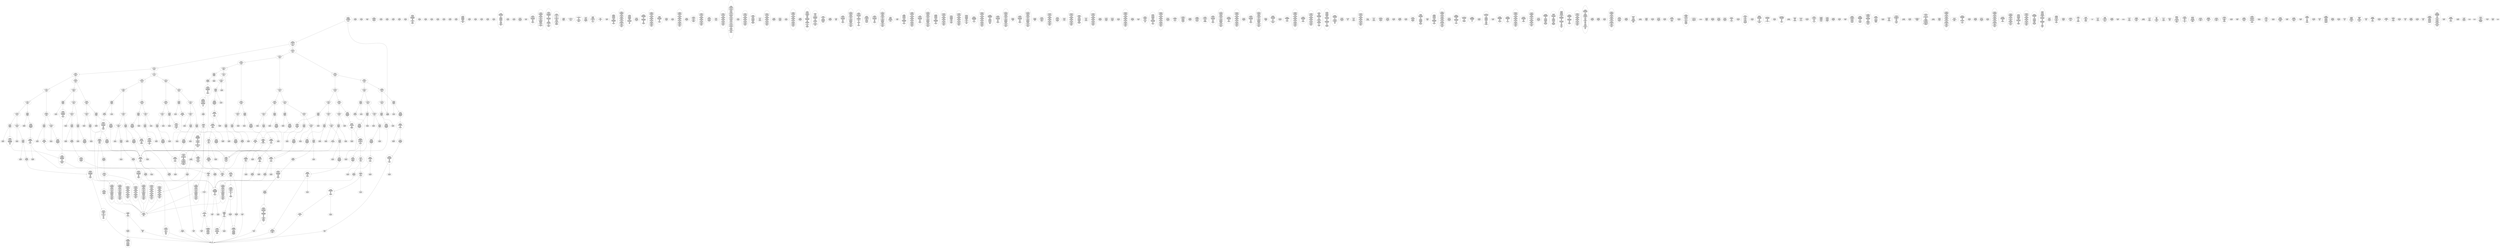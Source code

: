 /* Generated by GvGen v.1.0 (https://www.github.com/stricaud/gvgen) */

digraph G {
compound=true;
   node1 [label="[anywhere]"];
   node2 [label="# 0x0
PUSHX Data
PUSHX Data
MSTORE
PUSHX LogicData
CALLDATASIZE
LT
PUSHX Data
JUMPI
"];
   node3 [label="# 0xd
PUSHX Data
CALLDATALOAD
PUSHX BitData
SHR
PUSHX LogicData
GT
PUSHX Data
JUMPI
"];
   node4 [label="# 0x1e
PUSHX LogicData
GT
PUSHX Data
JUMPI
"];
   node5 [label="# 0x29
PUSHX LogicData
GT
PUSHX Data
JUMPI
"];
   node6 [label="# 0x34
PUSHX LogicData
GT
PUSHX Data
JUMPI
"];
   node7 [label="# 0x3f
PUSHX LogicData
EQ
PUSHX Data
JUMPI
"];
   node8 [label="# 0x4a
PUSHX LogicData
EQ
PUSHX Data
JUMPI
"];
   node9 [label="# 0x55
PUSHX LogicData
EQ
PUSHX Data
JUMPI
"];
   node10 [label="# 0x60
PUSHX Data
REVERT
"];
   node11 [label="# 0x64
JUMPDEST
PUSHX LogicData
EQ
PUSHX Data
JUMPI
"];
   node12 [label="# 0x70
PUSHX LogicData
EQ
PUSHX Data
JUMPI
"];
   node13 [label="# 0x7b
PUSHX Data
REVERT
"];
   node14 [label="# 0x7f
JUMPDEST
PUSHX LogicData
GT
PUSHX Data
JUMPI
"];
   node15 [label="# 0x8b
PUSHX LogicData
EQ
PUSHX Data
JUMPI
"];
   node16 [label="# 0x96
PUSHX LogicData
EQ
PUSHX Data
JUMPI
"];
   node17 [label="# 0xa1
PUSHX LogicData
EQ
PUSHX Data
JUMPI
"];
   node18 [label="# 0xac
PUSHX Data
REVERT
"];
   node19 [label="# 0xb0
JUMPDEST
PUSHX LogicData
EQ
PUSHX Data
JUMPI
"];
   node20 [label="# 0xbc
PUSHX LogicData
EQ
PUSHX Data
JUMPI
"];
   node21 [label="# 0xc7
PUSHX Data
REVERT
"];
   node22 [label="# 0xcb
JUMPDEST
PUSHX LogicData
GT
PUSHX Data
JUMPI
"];
   node23 [label="# 0xd7
PUSHX LogicData
GT
PUSHX Data
JUMPI
"];
   node24 [label="# 0xe2
PUSHX LogicData
EQ
PUSHX Data
JUMPI
"];
   node25 [label="# 0xed
PUSHX LogicData
EQ
PUSHX Data
JUMPI
"];
   node26 [label="# 0xf8
PUSHX LogicData
EQ
PUSHX Data
JUMPI
"];
   node27 [label="# 0x103
PUSHX Data
REVERT
"];
   node28 [label="# 0x107
JUMPDEST
PUSHX LogicData
EQ
PUSHX Data
JUMPI
"];
   node29 [label="# 0x113
PUSHX LogicData
EQ
PUSHX Data
JUMPI
"];
   node30 [label="# 0x11e
PUSHX Data
REVERT
"];
   node31 [label="# 0x122
JUMPDEST
PUSHX LogicData
GT
PUSHX Data
JUMPI
"];
   node32 [label="# 0x12e
PUSHX LogicData
EQ
PUSHX Data
JUMPI
"];
   node33 [label="# 0x139
PUSHX LogicData
EQ
PUSHX Data
JUMPI
"];
   node34 [label="# 0x144
PUSHX LogicData
EQ
PUSHX Data
JUMPI
"];
   node35 [label="# 0x14f
PUSHX Data
REVERT
"];
   node36 [label="# 0x153
JUMPDEST
PUSHX LogicData
EQ
PUSHX Data
JUMPI
"];
   node37 [label="# 0x15f
PUSHX LogicData
EQ
PUSHX Data
JUMPI
"];
   node38 [label="# 0x16a
PUSHX Data
REVERT
"];
   node39 [label="# 0x16e
JUMPDEST
PUSHX LogicData
GT
PUSHX Data
JUMPI
"];
   node40 [label="# 0x17a
PUSHX LogicData
GT
PUSHX Data
JUMPI
"];
   node41 [label="# 0x185
PUSHX LogicData
GT
PUSHX Data
JUMPI
"];
   node42 [label="# 0x190
PUSHX LogicData
EQ
PUSHX Data
JUMPI
"];
   node43 [label="# 0x19b
PUSHX LogicData
EQ
PUSHX Data
JUMPI
"];
   node44 [label="# 0x1a6
PUSHX LogicData
EQ
PUSHX Data
JUMPI
"];
   node45 [label="# 0x1b1
PUSHX Data
REVERT
"];
   node46 [label="# 0x1b5
JUMPDEST
PUSHX LogicData
EQ
PUSHX Data
JUMPI
"];
   node47 [label="# 0x1c1
PUSHX LogicData
EQ
PUSHX Data
JUMPI
"];
   node48 [label="# 0x1cc
PUSHX Data
REVERT
"];
   node49 [label="# 0x1d0
JUMPDEST
PUSHX LogicData
GT
PUSHX Data
JUMPI
"];
   node50 [label="# 0x1dc
PUSHX LogicData
EQ
PUSHX Data
JUMPI
"];
   node51 [label="# 0x1e7
PUSHX LogicData
EQ
PUSHX Data
JUMPI
"];
   node52 [label="# 0x1f2
PUSHX LogicData
EQ
PUSHX Data
JUMPI
"];
   node53 [label="# 0x1fd
PUSHX Data
REVERT
"];
   node54 [label="# 0x201
JUMPDEST
PUSHX LogicData
EQ
PUSHX Data
JUMPI
"];
   node55 [label="# 0x20d
PUSHX LogicData
EQ
PUSHX Data
JUMPI
"];
   node56 [label="# 0x218
PUSHX Data
REVERT
"];
   node57 [label="# 0x21c
JUMPDEST
PUSHX LogicData
GT
PUSHX Data
JUMPI
"];
   node58 [label="# 0x228
PUSHX LogicData
GT
PUSHX Data
JUMPI
"];
   node59 [label="# 0x233
PUSHX LogicData
EQ
PUSHX Data
JUMPI
"];
   node60 [label="# 0x23e
PUSHX LogicData
EQ
PUSHX Data
JUMPI
"];
   node61 [label="# 0x249
PUSHX LogicData
EQ
PUSHX Data
JUMPI
"];
   node62 [label="# 0x254
PUSHX Data
REVERT
"];
   node63 [label="# 0x258
JUMPDEST
PUSHX LogicData
EQ
PUSHX Data
JUMPI
"];
   node64 [label="# 0x264
PUSHX LogicData
EQ
PUSHX Data
JUMPI
"];
   node65 [label="# 0x26f
PUSHX Data
REVERT
"];
   node66 [label="# 0x273
JUMPDEST
PUSHX LogicData
GT
PUSHX Data
JUMPI
"];
   node67 [label="# 0x27f
PUSHX LogicData
EQ
PUSHX Data
JUMPI
"];
   node68 [label="# 0x28a
PUSHX LogicData
EQ
PUSHX Data
JUMPI
"];
   node69 [label="# 0x295
PUSHX LogicData
EQ
PUSHX Data
JUMPI
"];
   node70 [label="# 0x2a0
PUSHX Data
REVERT
"];
   node71 [label="# 0x2a4
JUMPDEST
PUSHX LogicData
EQ
PUSHX Data
JUMPI
"];
   node72 [label="# 0x2b0
PUSHX LogicData
EQ
PUSHX Data
JUMPI
"];
   node73 [label="# 0x2bb
JUMPDEST
PUSHX Data
REVERT
"];
   node74 [label="# 0x2c0
JUMPDEST
CALLVALUE
ISZERO
PUSHX Data
JUMPI
"];
   node75 [label="# 0x2c8
PUSHX Data
REVERT
"];
   node76 [label="# 0x2cc
JUMPDEST
PUSHX Data
PUSHX Data
CALLDATASIZE
PUSHX Data
PUSHX Data
JUMP
"];
   node77 [label="# 0x2db
JUMPDEST
PUSHX Data
JUMP
"];
   node78 [label="# 0x2e0
JUMPDEST
PUSHX MemData
MLOAD
ISZERO
ISZERO
MSTORE
PUSHX ArithData
ADD
"];
   node79 [label="# 0x2ec
JUMPDEST
PUSHX MemData
MLOAD
SUB
RETURN
"];
   node80 [label="# 0x2f5
JUMPDEST
CALLVALUE
ISZERO
PUSHX Data
JUMPI
"];
   node81 [label="# 0x2fd
PUSHX Data
REVERT
"];
   node82 [label="# 0x301
JUMPDEST
PUSHX Data
PUSHX Data
CALLDATASIZE
PUSHX Data
PUSHX Data
JUMP
"];
   node83 [label="# 0x310
JUMPDEST
PUSHX Data
JUMP
"];
   node84 [label="# 0x315
JUMPDEST
STOP
"];
   node85 [label="# 0x317
JUMPDEST
CALLVALUE
ISZERO
PUSHX Data
JUMPI
"];
   node86 [label="# 0x31f
PUSHX Data
REVERT
"];
   node87 [label="# 0x323
JUMPDEST
PUSHX Data
PUSHX Data
JUMP
"];
   node88 [label="# 0x32c
JUMPDEST
PUSHX MemData
MLOAD
PUSHX Data
PUSHX Data
JUMP
"];
   node89 [label="# 0x339
JUMPDEST
CALLVALUE
ISZERO
PUSHX Data
JUMPI
"];
   node90 [label="# 0x341
PUSHX Data
REVERT
"];
   node91 [label="# 0x345
JUMPDEST
PUSHX Data
PUSHX Data
CALLDATASIZE
PUSHX Data
PUSHX Data
JUMP
"];
   node92 [label="# 0x354
JUMPDEST
PUSHX Data
JUMP
"];
   node93 [label="# 0x359
JUMPDEST
PUSHX MemData
MLOAD
PUSHX ArithData
PUSHX BitData
PUSHX BitData
SHL
SUB
AND
MSTORE
PUSHX ArithData
ADD
PUSHX Data
JUMP
"];
   node94 [label="# 0x371
JUMPDEST
CALLVALUE
ISZERO
PUSHX Data
JUMPI
"];
   node95 [label="# 0x379
PUSHX Data
REVERT
"];
   node96 [label="# 0x37d
JUMPDEST
PUSHX Data
PUSHX Data
CALLDATASIZE
PUSHX Data
PUSHX Data
JUMP
"];
   node97 [label="# 0x38c
JUMPDEST
PUSHX Data
JUMP
"];
   node98 [label="# 0x391
JUMPDEST
PUSHX Data
PUSHX Data
CALLDATASIZE
PUSHX Data
PUSHX Data
JUMP
"];
   node99 [label="# 0x39f
JUMPDEST
PUSHX Data
JUMP
"];
   node100 [label="# 0x3a4
JUMPDEST
CALLVALUE
ISZERO
PUSHX Data
JUMPI
"];
   node101 [label="# 0x3ac
PUSHX Data
REVERT
"];
   node102 [label="# 0x3b0
JUMPDEST
PUSHX StorData
SLOAD
"];
   node103 [label="# 0x3b5
JUMPDEST
PUSHX MemData
MLOAD
MSTORE
PUSHX ArithData
ADD
PUSHX Data
JUMP
"];
   node104 [label="# 0x3c3
JUMPDEST
CALLVALUE
ISZERO
PUSHX Data
JUMPI
"];
   node105 [label="# 0x3cb
PUSHX Data
REVERT
"];
   node106 [label="# 0x3cf
JUMPDEST
PUSHX StorData
SLOAD
PUSHX Data
PUSHX BitData
AND
JUMP
"];
   node107 [label="# 0x3dd
JUMPDEST
CALLVALUE
ISZERO
PUSHX Data
JUMPI
"];
   node108 [label="# 0x3e5
PUSHX Data
REVERT
"];
   node109 [label="# 0x3e9
JUMPDEST
PUSHX Data
PUSHX Data
CALLDATASIZE
PUSHX Data
PUSHX Data
JUMP
"];
   node110 [label="# 0x3f8
JUMPDEST
PUSHX Data
JUMP
"];
   node111 [label="# 0x3fd
JUMPDEST
CALLVALUE
ISZERO
PUSHX Data
JUMPI
"];
   node112 [label="# 0x405
PUSHX Data
REVERT
"];
   node113 [label="# 0x409
JUMPDEST
PUSHX Data
PUSHX Data
CALLDATASIZE
PUSHX Data
PUSHX Data
JUMP
"];
   node114 [label="# 0x418
JUMPDEST
PUSHX Data
JUMP
"];
   node115 [label="# 0x41d
JUMPDEST
PUSHX Data
MLOAD
PUSHX ArithData
PUSHX BitData
PUSHX BitData
SHL
SUB
AND
MSTORE
PUSHX ArithData
ADD
MSTORE
ADD
PUSHX Data
JUMP
"];
   node116 [label="# 0x43c
JUMPDEST
CALLVALUE
ISZERO
PUSHX Data
JUMPI
"];
   node117 [label="# 0x444
PUSHX Data
REVERT
"];
   node118 [label="# 0x448
JUMPDEST
PUSHX Data
PUSHX Data
CALLDATASIZE
PUSHX Data
PUSHX Data
JUMP
"];
   node119 [label="# 0x457
JUMPDEST
PUSHX Data
JUMP
"];
   node120 [label="# 0x45c
JUMPDEST
CALLVALUE
ISZERO
PUSHX Data
JUMPI
"];
   node121 [label="# 0x464
PUSHX Data
REVERT
"];
   node122 [label="# 0x468
JUMPDEST
PUSHX Data
PUSHX Data
JUMP
"];
   node123 [label="# 0x472
JUMPDEST
CALLVALUE
ISZERO
PUSHX Data
JUMPI
"];
   node124 [label="# 0x47a
PUSHX Data
REVERT
"];
   node125 [label="# 0x47e
JUMPDEST
PUSHX Data
PUSHX Data
JUMP
"];
   node126 [label="# 0x487
JUMPDEST
CALLVALUE
ISZERO
PUSHX Data
JUMPI
"];
   node127 [label="# 0x48f
PUSHX Data
REVERT
"];
   node128 [label="# 0x493
JUMPDEST
PUSHX Data
PUSHX Data
CALLDATASIZE
PUSHX Data
PUSHX Data
JUMP
"];
   node129 [label="# 0x4a2
JUMPDEST
PUSHX Data
JUMP
"];
   node130 [label="# 0x4a7
JUMPDEST
CALLVALUE
ISZERO
PUSHX Data
JUMPI
"];
   node131 [label="# 0x4af
PUSHX Data
REVERT
"];
   node132 [label="# 0x4b3
JUMPDEST
PUSHX Data
PUSHX Data
CALLDATASIZE
PUSHX Data
PUSHX Data
JUMP
"];
   node133 [label="# 0x4c2
JUMPDEST
PUSHX Data
JUMP
"];
   node134 [label="# 0x4c7
JUMPDEST
CALLVALUE
ISZERO
PUSHX Data
JUMPI
"];
   node135 [label="# 0x4cf
PUSHX Data
REVERT
"];
   node136 [label="# 0x4d3
JUMPDEST
PUSHX Data
PUSHX Data
CALLDATASIZE
PUSHX Data
PUSHX Data
JUMP
"];
   node137 [label="# 0x4e2
JUMPDEST
PUSHX Data
JUMP
"];
   node138 [label="# 0x4e7
JUMPDEST
CALLVALUE
ISZERO
PUSHX Data
JUMPI
"];
   node139 [label="# 0x4ef
PUSHX Data
REVERT
"];
   node140 [label="# 0x4f3
JUMPDEST
PUSHX Data
PUSHX StorData
SLOAD
JUMP
"];
   node141 [label="# 0x4fd
JUMPDEST
CALLVALUE
ISZERO
PUSHX Data
JUMPI
"];
   node142 [label="# 0x505
PUSHX Data
REVERT
"];
   node143 [label="# 0x509
JUMPDEST
PUSHX Data
PUSHX Data
CALLDATASIZE
PUSHX Data
PUSHX Data
JUMP
"];
   node144 [label="# 0x518
JUMPDEST
PUSHX Data
JUMP
"];
   node145 [label="# 0x51d
JUMPDEST
CALLVALUE
ISZERO
PUSHX Data
JUMPI
"];
   node146 [label="# 0x525
PUSHX Data
REVERT
"];
   node147 [label="# 0x529
JUMPDEST
PUSHX Data
PUSHX Data
CALLDATASIZE
PUSHX Data
PUSHX Data
JUMP
"];
   node148 [label="# 0x538
JUMPDEST
PUSHX Data
JUMP
"];
   node149 [label="# 0x53d
JUMPDEST
CALLVALUE
ISZERO
PUSHX Data
JUMPI
"];
   node150 [label="# 0x545
PUSHX Data
REVERT
"];
   node151 [label="# 0x549
JUMPDEST
PUSHX Data
PUSHX Data
JUMP
"];
   node152 [label="# 0x552
JUMPDEST
CALLVALUE
ISZERO
PUSHX Data
JUMPI
"];
   node153 [label="# 0x55a
PUSHX Data
REVERT
"];
   node154 [label="# 0x55e
JUMPDEST
PUSHX Data
PUSHX Data
CALLDATASIZE
PUSHX Data
PUSHX Data
JUMP
"];
   node155 [label="# 0x56d
JUMPDEST
PUSHX Data
JUMP
"];
   node156 [label="# 0x572
JUMPDEST
CALLVALUE
ISZERO
PUSHX Data
JUMPI
"];
   node157 [label="# 0x57a
PUSHX Data
REVERT
"];
   node158 [label="# 0x57e
JUMPDEST
PUSHX Data
PUSHX Data
CALLDATASIZE
PUSHX Data
PUSHX Data
JUMP
"];
   node159 [label="# 0x58d
JUMPDEST
PUSHX Data
MSTORE
PUSHX Data
PUSHX Data
MSTORE
PUSHX Data
SHA3
SLOAD
PUSHX BitData
AND
JUMP
"];
   node160 [label="# 0x5a2
JUMPDEST
CALLVALUE
ISZERO
PUSHX Data
JUMPI
"];
   node161 [label="# 0x5aa
PUSHX Data
REVERT
"];
   node162 [label="# 0x5ae
JUMPDEST
PUSHX StorData
SLOAD
PUSHX ArithData
PUSHX BitData
PUSHX BitData
SHL
SUB
AND
PUSHX Data
JUMP
"];
   node163 [label="# 0x5c0
JUMPDEST
CALLVALUE
ISZERO
PUSHX Data
JUMPI
"];
   node164 [label="# 0x5c8
PUSHX Data
REVERT
"];
   node165 [label="# 0x5cc
JUMPDEST
PUSHX Data
PUSHX Data
CALLDATASIZE
PUSHX Data
PUSHX Data
JUMP
"];
   node166 [label="# 0x5db
JUMPDEST
PUSHX Data
JUMP
"];
   node167 [label="# 0x5e0
JUMPDEST
CALLVALUE
ISZERO
PUSHX Data
JUMPI
"];
   node168 [label="# 0x5e8
PUSHX Data
REVERT
"];
   node169 [label="# 0x5ec
JUMPDEST
PUSHX Data
PUSHX Data
JUMP
"];
   node170 [label="# 0x5f5
JUMPDEST
CALLVALUE
ISZERO
PUSHX Data
JUMPI
"];
   node171 [label="# 0x5fd
PUSHX Data
REVERT
"];
   node172 [label="# 0x601
JUMPDEST
PUSHX Data
PUSHX StorData
SLOAD
JUMP
"];
   node173 [label="# 0x60b
JUMPDEST
PUSHX Data
PUSHX Data
CALLDATASIZE
PUSHX Data
PUSHX Data
JUMP
"];
   node174 [label="# 0x619
JUMPDEST
PUSHX Data
JUMP
"];
   node175 [label="# 0x61e
JUMPDEST
CALLVALUE
ISZERO
PUSHX Data
JUMPI
"];
   node176 [label="# 0x626
PUSHX Data
REVERT
"];
   node177 [label="# 0x62a
JUMPDEST
PUSHX Data
PUSHX Data
CALLDATASIZE
PUSHX Data
PUSHX Data
JUMP
"];
   node178 [label="# 0x639
JUMPDEST
PUSHX Data
JUMP
"];
   node179 [label="# 0x63e
JUMPDEST
CALLVALUE
ISZERO
PUSHX Data
JUMPI
"];
   node180 [label="# 0x646
PUSHX Data
REVERT
"];
   node181 [label="# 0x64a
JUMPDEST
PUSHX StorData
SLOAD
PUSHX Data
PUSHX ArithData
PUSHX BitData
PUSHX BitData
SHL
SUB
AND
JUMP
"];
   node182 [label="# 0x65e
JUMPDEST
CALLVALUE
ISZERO
PUSHX Data
JUMPI
"];
   node183 [label="# 0x666
PUSHX Data
REVERT
"];
   node184 [label="# 0x66a
JUMPDEST
PUSHX Data
PUSHX Data
JUMP
"];
   node185 [label="# 0x673
JUMPDEST
CALLVALUE
ISZERO
PUSHX Data
JUMPI
"];
   node186 [label="# 0x67b
PUSHX Data
REVERT
"];
   node187 [label="# 0x67f
JUMPDEST
PUSHX Data
PUSHX Data
CALLDATASIZE
PUSHX Data
PUSHX Data
JUMP
"];
   node188 [label="# 0x68e
JUMPDEST
PUSHX Data
JUMP
"];
   node189 [label="# 0x693
JUMPDEST
CALLVALUE
ISZERO
PUSHX Data
JUMPI
"];
   node190 [label="# 0x69b
PUSHX Data
REVERT
"];
   node191 [label="# 0x69f
JUMPDEST
PUSHX StorData
SLOAD
PUSHX Data
PUSHX BitData
PUSHX BitData
SHL
DIV
PUSHX BitData
AND
JUMP
"];
   node192 [label="# 0x6bf
JUMPDEST
PUSHX MemData
MLOAD
PUSHX BitData
AND
MSTORE
PUSHX ArithData
ADD
PUSHX Data
JUMP
"];
   node193 [label="# 0x6dc
JUMPDEST
CALLVALUE
ISZERO
PUSHX Data
JUMPI
"];
   node194 [label="# 0x6e4
PUSHX Data
REVERT
"];
   node195 [label="# 0x6e8
JUMPDEST
PUSHX Data
PUSHX Data
JUMP
"];
   node196 [label="# 0x6f1
JUMPDEST
CALLVALUE
ISZERO
PUSHX Data
JUMPI
"];
   node197 [label="# 0x6f9
PUSHX Data
REVERT
"];
   node198 [label="# 0x6fd
JUMPDEST
PUSHX Data
PUSHX Data
CALLDATASIZE
PUSHX Data
PUSHX Data
JUMP
"];
   node199 [label="# 0x70c
JUMPDEST
PUSHX Data
JUMP
"];
   node200 [label="# 0x711
JUMPDEST
CALLVALUE
ISZERO
PUSHX Data
JUMPI
"];
   node201 [label="# 0x719
PUSHX Data
REVERT
"];
   node202 [label="# 0x71d
JUMPDEST
PUSHX Data
PUSHX Data
JUMP
"];
   node203 [label="# 0x726
JUMPDEST
CALLVALUE
ISZERO
PUSHX Data
JUMPI
"];
   node204 [label="# 0x72e
PUSHX Data
REVERT
"];
   node205 [label="# 0x732
JUMPDEST
PUSHX StorData
SLOAD
PUSHX Data
PUSHX Data
DIV
PUSHX BitData
AND
JUMP
"];
   node206 [label="# 0x745
JUMPDEST
CALLVALUE
ISZERO
PUSHX Data
JUMPI
"];
   node207 [label="# 0x74d
PUSHX Data
REVERT
"];
   node208 [label="# 0x751
JUMPDEST
PUSHX Data
PUSHX Data
CALLDATASIZE
PUSHX Data
PUSHX Data
JUMP
"];
   node209 [label="# 0x760
JUMPDEST
PUSHX ArithData
PUSHX BitData
PUSHX BitData
SHL
SUB
AND
PUSHX Data
MSTORE
PUSHX Data
PUSHX Data
MSTORE
PUSHX Data
SHA3
AND
MSTORE
MSTORE
SHA3
SLOAD
PUSHX BitData
AND
JUMP
"];
   node210 [label="# 0x78e
JUMPDEST
CALLVALUE
ISZERO
PUSHX Data
JUMPI
"];
   node211 [label="# 0x796
PUSHX Data
REVERT
"];
   node212 [label="# 0x79a
JUMPDEST
PUSHX Data
PUSHX StorData
SLOAD
JUMP
"];
   node213 [label="# 0x7a4
JUMPDEST
CALLVALUE
ISZERO
PUSHX Data
JUMPI
"];
   node214 [label="# 0x7ac
PUSHX Data
REVERT
"];
   node215 [label="# 0x7b0
JUMPDEST
PUSHX Data
PUSHX Data
CALLDATASIZE
PUSHX Data
PUSHX Data
JUMP
"];
   node216 [label="# 0x7bf
JUMPDEST
PUSHX Data
JUMP
"];
   node217 [label="# 0x7c4
JUMPDEST
CALLVALUE
ISZERO
PUSHX Data
JUMPI
"];
   node218 [label="# 0x7cc
PUSHX Data
REVERT
"];
   node219 [label="# 0x7d0
JUMPDEST
PUSHX Data
PUSHX Data
CALLDATASIZE
PUSHX Data
PUSHX Data
JUMP
"];
   node220 [label="# 0x7df
JUMPDEST
PUSHX Data
JUMP
"];
   node221 [label="# 0x7e4
JUMPDEST
PUSHX Data
PUSHX Data
PUSHX Data
JUMP
"];
   node222 [label="# 0x7ef
JUMPDEST
JUMP
"];
   node223 [label="# 0x7f5
JUMPDEST
PUSHX StorData
SLOAD
PUSHX ArithData
PUSHX BitData
PUSHX BitData
SHL
SUB
AND
CALLER
EQ
PUSHX Data
JUMPI
"];
   node224 [label="# 0x808
PUSHX MemData
MLOAD
PUSHX BitData
PUSHX BitData
SHL
MSTORE
PUSHX Data
PUSHX ArithData
ADD
MSTORE
PUSHX ArithData
ADD
MSTORE
PUSHX MemData
MLOAD
PUSHX Data
PUSHX Data
CODECOPY
MLOAD
MSTORE
PUSHX ArithData
ADD
MSTORE
PUSHX ArithData
ADD
"];
   node225 [label="# 0x839
JUMPDEST
PUSHX MemData
MLOAD
SUB
REVERT
"];
   node226 [label="# 0x842
JUMPDEST
PUSHX StorData
SLOAD
PUSHX ArithData
PUSHX BitData
PUSHX BitData
SHL
SUB
NOT
AND
PUSHX ArithData
PUSHX BitData
PUSHX BitData
SHL
SUB
AND
OR
SSTORE
PUSHX Data
PUSHX BitData
PUSHX BitData
SHL
DIV
PUSHX BitData
AND
PUSHX Data
JUMP
"];
   node227 [label="# 0x87f
JUMPDEST
JUMP
"];
   node228 [label="# 0x882
JUMPDEST
PUSHX Data
PUSHX StorData
SLOAD
PUSHX Data
PUSHX Data
JUMP
"];
   node229 [label="# 0x891
JUMPDEST
PUSHX ArithData
ADD
PUSHX ArithData
DIV
MUL
PUSHX ArithData
ADD
PUSHX MemData
MLOAD
ADD
PUSHX Data
MSTORE
MSTORE
PUSHX ArithData
ADD
SLOAD
PUSHX Data
PUSHX Data
JUMP
"];
   node230 [label="# 0x8bd
JUMPDEST
ISZERO
PUSHX Data
JUMPI
"];
   node231 [label="# 0x8c4
PUSHX LogicData
LT
PUSHX Data
JUMPI
"];
   node232 [label="# 0x8cc
PUSHX ArithData
SLOAD
DIV
MUL
MSTORE
PUSHX ArithData
ADD
PUSHX Data
JUMP
"];
   node233 [label="# 0x8df
JUMPDEST
ADD
PUSHX Data
MSTORE
PUSHX Data
PUSHX Data
SHA3
"];
   node234 [label="# 0x8ed
JUMPDEST
SLOAD
MSTORE
PUSHX ArithData
ADD
PUSHX ArithData
ADD
GT
PUSHX Data
JUMPI
"];
   node235 [label="# 0x901
SUB
PUSHX BitData
AND
ADD
"];
   node236 [label="# 0x90a
JUMPDEST
JUMP
"];
   node237 [label="# 0x914
JUMPDEST
PUSHX Data
MSTORE
PUSHX Data
PUSHX Data
MSTORE
PUSHX Data
SHA3
SLOAD
PUSHX ArithData
PUSHX BitData
PUSHX BitData
SHL
SUB
AND
PUSHX Data
JUMPI
"];
   node238 [label="# 0x931
PUSHX MemData
MLOAD
PUSHX BitData
PUSHX BitData
SHL
MSTORE
PUSHX Data
PUSHX ArithData
ADD
MSTORE
PUSHX Data
PUSHX ArithData
ADD
MSTORE
PUSHX Data
PUSHX ArithData
ADD
MSTORE
PUSHX BitData
PUSHX BitData
SHL
PUSHX ArithData
ADD
MSTORE
PUSHX ArithData
ADD
PUSHX Data
JUMP
"];
   node239 [label="# 0x98d
JUMPDEST
PUSHX Data
MSTORE
PUSHX Data
PUSHX Data
MSTORE
PUSHX Data
SHA3
SLOAD
PUSHX ArithData
PUSHX BitData
PUSHX BitData
SHL
SUB
AND
JUMP
"];
   node240 [label="# 0x9a9
JUMPDEST
PUSHX Data
PUSHX Data
PUSHX Data
JUMP
"];
   node241 [label="# 0x9b4
JUMPDEST
PUSHX ArithData
PUSHX BitData
PUSHX BitData
SHL
SUB
AND
PUSHX ArithData
PUSHX BitData
PUSHX BitData
SHL
SUB
AND
EQ
ISZERO
PUSHX Data
JUMPI
"];
   node242 [label="# 0x9d1
PUSHX MemData
MLOAD
PUSHX BitData
PUSHX BitData
SHL
MSTORE
PUSHX Data
PUSHX ArithData
ADD
MSTORE
PUSHX Data
PUSHX ArithData
ADD
MSTORE
PUSHX Data
PUSHX ArithData
ADD
MSTORE
PUSHX Data
PUSHX ArithData
ADD
MSTORE
PUSHX ArithData
ADD
PUSHX Data
JUMP
"];
   node243 [label="# 0xa3e
JUMPDEST
CALLER
PUSHX ArithData
PUSHX BitData
PUSHX BitData
SHL
SUB
AND
EQ
PUSHX Data
JUMPI
"];
   node244 [label="# 0xa50
PUSHX Data
CALLER
PUSHX Data
JUMP
"];
   node245 [label="# 0xa5a
JUMPDEST
PUSHX Data
JUMPI
"];
   node246 [label="# 0xa5f
PUSHX MemData
MLOAD
PUSHX BitData
PUSHX BitData
SHL
MSTORE
PUSHX Data
PUSHX ArithData
ADD
MSTORE
PUSHX Data
PUSHX ArithData
ADD
MSTORE
PUSHX Data
PUSHX ArithData
ADD
MSTORE
PUSHX Data
PUSHX ArithData
ADD
MSTORE
PUSHX ArithData
ADD
PUSHX Data
JUMP
"];
   node247 [label="# 0xacc
JUMPDEST
PUSHX Data
PUSHX Data
JUMP
"];
   node248 [label="# 0xad6
JUMPDEST
JUMP
"];
   node249 [label="# 0xadb
JUMPDEST
PUSHX StorData
SLOAD
PUSHX Data
DIV
PUSHX BitData
AND
PUSHX Data
JUMPI
"];
   node250 [label="# 0xaeb
PUSHX MemData
MLOAD
PUSHX BitData
PUSHX BitData
SHL
MSTORE
PUSHX Data
PUSHX ArithData
ADD
MSTORE
PUSHX Data
PUSHX ArithData
ADD
MSTORE
PUSHX Data
PUSHX ArithData
ADD
MSTORE
PUSHX ArithData
ADD
PUSHX Data
JUMP
"];
   node251 [label="# 0xb32
JUMPDEST
CALLVALUE
PUSHX StorData
SLOAD
PUSHX Data
PUSHX Data
JUMP
"];
   node252 [label="# 0xb41
JUMPDEST
EQ
PUSHX Data
JUMPI
"];
   node253 [label="# 0xb47
PUSHX MemData
MLOAD
PUSHX BitData
PUSHX BitData
SHL
MSTORE
PUSHX Data
PUSHX ArithData
ADD
MSTORE
PUSHX Data
PUSHX ArithData
ADD
MSTORE
PUSHX Data
PUSHX ArithData
ADD
MSTORE
PUSHX ArithData
ADD
PUSHX Data
JUMP
"];
   node254 [label="# 0xb8e
JUMPDEST
PUSHX Data
PUSHX ArithData
MUL
PUSHX ArithData
ADD
PUSHX MemData
MLOAD
ADD
PUSHX Data
MSTORE
MSTORE
PUSHX ArithData
ADD
PUSHX ArithData
MUL
CALLDATACOPY
PUSHX Data
ADD
MSTORE
PUSHX StorData
SLOAD
PUSHX MemData
MLOAD
PUSHX BitData
NOT
CALLER
PUSHX BitData
SHL
AND
PUSHX ArithData
ADD
MSTORE
PUSHX ArithData
ADD
PUSHX MemData
MLOAD
PUSHX ArithData
SUB
SUB
MSTORE
PUSHX Data
MSTORE
MLOAD
PUSHX ArithData
ADD
SHA3
PUSHX Data
JUMP
"];
   node255 [label="# 0xc03
JUMPDEST
PUSHX Data
JUMPI
"];
   node256 [label="# 0xc08
PUSHX MemData
MLOAD
PUSHX BitData
PUSHX BitData
SHL
MSTORE
PUSHX Data
PUSHX ArithData
ADD
MSTORE
PUSHX Data
PUSHX ArithData
ADD
MSTORE
PUSHX Data
PUSHX ArithData
ADD
MSTORE
PUSHX ArithData
ADD
PUSHX Data
JUMP
"];
   node257 [label="# 0xc4f
JUMPDEST
PUSHX StorData
SLOAD
CALLER
PUSHX Data
MSTORE
PUSHX Data
PUSHX Data
MSTORE
PUSHX Data
SHA3
SLOAD
PUSHX Data
PUSHX Data
JUMP
"];
   node258 [label="# 0xc6d
JUMPDEST
GT
ISZERO
PUSHX Data
JUMPI
"];
   node259 [label="# 0xc74
PUSHX MemData
MLOAD
PUSHX BitData
PUSHX BitData
SHL
MSTORE
PUSHX Data
PUSHX ArithData
ADD
MSTORE
PUSHX Data
PUSHX ArithData
ADD
MSTORE
PUSHX Data
PUSHX ArithData
ADD
MSTORE
PUSHX ArithData
ADD
PUSHX Data
JUMP
"];
   node260 [label="# 0xcbb
JUMPDEST
PUSHX Data
PUSHX Data
JUMP
"];
   node261 [label="# 0xcc4
JUMPDEST
PUSHX Data
CALLER
PUSHX Data
JUMP
"];
   node262 [label="# 0xcce
JUMPDEST
PUSHX Data
JUMPI
"];
   node263 [label="# 0xcd3
PUSHX MemData
MLOAD
PUSHX BitData
PUSHX BitData
SHL
MSTORE
PUSHX Data
PUSHX ArithData
ADD
MSTORE
PUSHX Data
PUSHX ArithData
ADD
MSTORE
PUSHX Data
PUSHX ArithData
ADD
MSTORE
PUSHX Data
PUSHX ArithData
ADD
MSTORE
PUSHX ArithData
ADD
PUSHX Data
JUMP
"];
   node264 [label="# 0xd40
JUMPDEST
PUSHX Data
PUSHX Data
JUMP
"];
   node265 [label="# 0xd4b
JUMPDEST
PUSHX Data
MSTORE
PUSHX Data
PUSHX ArithData
MSTORE
PUSHX Data
SHA3
MLOAD
ADD
MSTORE
SLOAD
PUSHX ArithData
PUSHX BitData
PUSHX BitData
SHL
SUB
AND
MSTORE
PUSHX BitData
PUSHX BitData
SHL
DIV
PUSHX BitData
AND
ADD
MSTORE
PUSHX Data
JUMPI
"];
   node266 [label="# 0xd96
PUSHX Data
MLOAD
ADD
MSTORE
PUSHX StorData
SLOAD
PUSHX ArithData
PUSHX BitData
PUSHX BitData
SHL
SUB
AND
MSTORE
PUSHX BitData
PUSHX BitData
SHL
DIV
PUSHX BitData
AND
PUSHX ArithData
ADD
MSTORE
"];
   node267 [label="# 0xdca
JUMPDEST
PUSHX ArithData
ADD
MLOAD
PUSHX Data
PUSHX Data
PUSHX Data
PUSHX BitData
AND
PUSHX Data
JUMP
"];
   node268 [label="# 0xdee
JUMPDEST
PUSHX Data
PUSHX Data
JUMP
"];
   node269 [label="# 0xdf8
JUMPDEST
MLOAD
JUMP
"];
   node270 [label="# 0xe06
JUMPDEST
PUSHX StorData
SLOAD
PUSHX ArithData
PUSHX BitData
PUSHX BitData
SHL
SUB
AND
CALLER
EQ
PUSHX Data
JUMPI
"];
   node271 [label="# 0xe19
PUSHX MemData
MLOAD
PUSHX BitData
PUSHX BitData
SHL
MSTORE
PUSHX Data
PUSHX ArithData
ADD
MSTORE
PUSHX ArithData
ADD
MSTORE
PUSHX MemData
MLOAD
PUSHX Data
PUSHX Data
CODECOPY
MLOAD
MSTORE
PUSHX ArithData
ADD
MSTORE
PUSHX ArithData
ADD
PUSHX Data
JUMP
"];
   node272 [label="# 0xe4e
JUMPDEST
PUSHX StorData
SLOAD
PUSHX ArithData
PUSHX BitData
PUSHX BitData
SHL
SUB
AND
PUSHX BitData
PUSHX BitData
SHL
PUSHX BitData
AND
MUL
OR
SSTORE
PUSHX Data
AND
OR
DIV
AND
PUSHX Data
JUMP
"];
   node273 [label="# 0xe8c
JUMPDEST
PUSHX StorData
SLOAD
PUSHX ArithData
PUSHX BitData
PUSHX BitData
SHL
SUB
AND
CALLER
EQ
PUSHX Data
JUMPI
"];
   node274 [label="# 0xe9f
PUSHX MemData
MLOAD
PUSHX BitData
PUSHX BitData
SHL
MSTORE
PUSHX Data
PUSHX ArithData
ADD
MSTORE
PUSHX ArithData
ADD
MSTORE
PUSHX MemData
MLOAD
PUSHX Data
PUSHX Data
CODECOPY
MLOAD
MSTORE
PUSHX ArithData
ADD
MSTORE
PUSHX ArithData
ADD
PUSHX Data
JUMP
"];
   node275 [label="# 0xed4
JUMPDEST
SELFBALANCE
PUSHX Data
PUSHX Data
PUSHX StorData
SLOAD
PUSHX ArithData
PUSHX BitData
PUSHX BitData
SHL
SUB
AND
JUMP
"];
   node276 [label="# 0xeea
JUMPDEST
PUSHX Data
JUMP
"];
   node277 [label="# 0xef0
JUMPDEST
PUSHX Data
PUSHX MemData
MLOAD
PUSHX ArithData
ADD
PUSHX Data
MSTORE
PUSHX Data
MSTORE
PUSHX Data
JUMP
"];
   node278 [label="# 0xf0b
JUMPDEST
PUSHX StorData
SLOAD
PUSHX ArithData
PUSHX BitData
PUSHX BitData
SHL
SUB
AND
CALLER
EQ
PUSHX Data
JUMPI
"];
   node279 [label="# 0xf1e
PUSHX MemData
MLOAD
PUSHX BitData
PUSHX BitData
SHL
MSTORE
PUSHX Data
PUSHX ArithData
ADD
MSTORE
PUSHX ArithData
ADD
MSTORE
PUSHX MemData
MLOAD
PUSHX Data
PUSHX Data
CODECOPY
MLOAD
MSTORE
PUSHX ArithData
ADD
MSTORE
PUSHX ArithData
ADD
PUSHX Data
JUMP
"];
   node280 [label="# 0xf53
JUMPDEST
MLOAD
PUSHX Data
PUSHX Data
PUSHX ArithData
ADD
PUSHX Data
JUMP
"];
   node281 [label="# 0xf66
JUMPDEST
JUMP
"];
   node282 [label="# 0xf6a
JUMPDEST
PUSHX Data
MSTORE
PUSHX Data
PUSHX Data
MSTORE
PUSHX Data
SHA3
SLOAD
PUSHX ArithData
PUSHX BitData
PUSHX BitData
SHL
SUB
AND
PUSHX Data
JUMPI
"];
   node283 [label="# 0xf88
PUSHX MemData
MLOAD
PUSHX BitData
PUSHX BitData
SHL
MSTORE
PUSHX Data
PUSHX ArithData
ADD
MSTORE
PUSHX Data
PUSHX ArithData
ADD
MSTORE
PUSHX Data
PUSHX ArithData
ADD
MSTORE
PUSHX Data
PUSHX ArithData
ADD
MSTORE
PUSHX ArithData
ADD
PUSHX Data
JUMP
"];
   node284 [label="# 0xff5
JUMPDEST
PUSHX StorData
SLOAD
PUSHX ArithData
PUSHX BitData
PUSHX BitData
SHL
SUB
AND
CALLER
EQ
PUSHX Data
JUMPI
"];
   node285 [label="# 0x1008
PUSHX MemData
MLOAD
PUSHX BitData
PUSHX BitData
SHL
MSTORE
PUSHX Data
PUSHX ArithData
ADD
MSTORE
PUSHX ArithData
ADD
MSTORE
PUSHX MemData
MLOAD
PUSHX Data
PUSHX Data
CODECOPY
MLOAD
MSTORE
PUSHX ArithData
ADD
MSTORE
PUSHX ArithData
ADD
PUSHX Data
JUMP
"];
   node286 [label="# 0x103d
JUMPDEST
PUSHX Data
MSTORE
PUSHX Data
PUSHX Data
MSTORE
PUSHX Data
SHA3
SLOAD
PUSHX ArithData
PUSHX BitData
PUSHX BitData
SHL
SUB
AND
PUSHX Data
JUMPI
"];
   node287 [label="# 0x105a
PUSHX MemData
MLOAD
PUSHX BitData
PUSHX BitData
SHL
MSTORE
PUSHX Data
PUSHX ArithData
ADD
MSTORE
PUSHX Data
PUSHX ArithData
ADD
MSTORE
PUSHX Data
PUSHX ArithData
ADD
MSTORE
PUSHX ArithData
ADD
PUSHX Data
JUMP
"];
   node288 [label="# 0x10a1
JUMPDEST
PUSHX Data
MSTORE
PUSHX Data
PUSHX Data
MSTORE
PUSHX Data
SHA3
SLOAD
PUSHX BitData
AND
ISZERO
PUSHX Data
JUMPI
"];
   node289 [label="# 0x10b9
PUSHX MemData
MLOAD
PUSHX BitData
PUSHX BitData
SHL
MSTORE
PUSHX Data
PUSHX ArithData
ADD
MSTORE
PUSHX Data
PUSHX ArithData
ADD
MSTORE
PUSHX Data
PUSHX ArithData
ADD
MSTORE
PUSHX ArithData
ADD
PUSHX Data
JUMP
"];
   node290 [label="# 0x1100
JUMPDEST
PUSHX Data
MSTORE
PUSHX Data
PUSHX Data
MSTORE
PUSHX Data
SHA3
SLOAD
PUSHX BitData
NOT
AND
PUSHX BitData
OR
SSTORE
JUMP
"];
   node291 [label="# 0x111b
JUMPDEST
PUSHX Data
PUSHX ArithData
PUSHX BitData
PUSHX BitData
SHL
SUB
AND
PUSHX Data
JUMPI
"];
   node292 [label="# 0x112c
PUSHX MemData
MLOAD
PUSHX BitData
PUSHX BitData
SHL
MSTORE
PUSHX Data
PUSHX ArithData
ADD
MSTORE
PUSHX Data
PUSHX ArithData
ADD
MSTORE
PUSHX Data
PUSHX ArithData
ADD
MSTORE
PUSHX Data
PUSHX ArithData
ADD
MSTORE
PUSHX ArithData
ADD
PUSHX Data
JUMP
"];
   node293 [label="# 0x1199
JUMPDEST
PUSHX ArithData
PUSHX BitData
PUSHX BitData
SHL
SUB
AND
PUSHX Data
MSTORE
PUSHX Data
PUSHX Data
MSTORE
PUSHX Data
SHA3
SLOAD
JUMP
"];
   node294 [label="# 0x11b5
JUMPDEST
PUSHX StorData
SLOAD
PUSHX ArithData
PUSHX BitData
PUSHX BitData
SHL
SUB
AND
CALLER
EQ
PUSHX Data
JUMPI
"];
   node295 [label="# 0x11c8
PUSHX MemData
MLOAD
PUSHX BitData
PUSHX BitData
SHL
MSTORE
PUSHX Data
PUSHX ArithData
ADD
MSTORE
PUSHX ArithData
ADD
MSTORE
PUSHX MemData
MLOAD
PUSHX Data
PUSHX Data
CODECOPY
MLOAD
MSTORE
PUSHX ArithData
ADD
MSTORE
PUSHX ArithData
ADD
PUSHX Data
JUMP
"];
   node296 [label="# 0x11fd
JUMPDEST
PUSHX Data
PUSHX Data
PUSHX Data
JUMP
"];
   node297 [label="# 0x1207
JUMPDEST
JUMP
"];
   node298 [label="# 0x1209
JUMPDEST
PUSHX StorData
SLOAD
PUSHX ArithData
PUSHX BitData
PUSHX BitData
SHL
SUB
AND
CALLER
EQ
PUSHX Data
JUMPI
"];
   node299 [label="# 0x121c
PUSHX MemData
MLOAD
PUSHX BitData
PUSHX BitData
SHL
MSTORE
PUSHX Data
PUSHX ArithData
ADD
MSTORE
PUSHX ArithData
ADD
MSTORE
PUSHX MemData
MLOAD
PUSHX Data
PUSHX Data
CODECOPY
MLOAD
MSTORE
PUSHX ArithData
ADD
MSTORE
PUSHX ArithData
ADD
PUSHX Data
JUMP
"];
   node300 [label="# 0x1251
JUMPDEST
PUSHX Data
SSTORE
JUMP
"];
   node301 [label="# 0x1256
JUMPDEST
PUSHX StorData
SLOAD
PUSHX ArithData
PUSHX BitData
PUSHX BitData
SHL
SUB
AND
CALLER
EQ
PUSHX Data
JUMPI
"];
   node302 [label="# 0x1269
PUSHX MemData
MLOAD
PUSHX BitData
PUSHX BitData
SHL
MSTORE
PUSHX Data
PUSHX ArithData
ADD
MSTORE
PUSHX ArithData
ADD
MSTORE
PUSHX MemData
MLOAD
PUSHX Data
PUSHX Data
CODECOPY
MLOAD
MSTORE
PUSHX ArithData
ADD
MSTORE
PUSHX ArithData
ADD
PUSHX Data
JUMP
"];
   node303 [label="# 0x129e
JUMPDEST
PUSHX Data
SSTORE
JUMP
"];
   node304 [label="# 0x12a3
JUMPDEST
PUSHX Data
PUSHX StorData
SLOAD
PUSHX Data
PUSHX Data
JUMP
"];
   node305 [label="# 0x12b2
JUMPDEST
PUSHX StorData
SLOAD
PUSHX BitData
AND
PUSHX Data
JUMPI
"];
   node306 [label="# 0x12bd
PUSHX MemData
MLOAD
PUSHX BitData
PUSHX BitData
SHL
MSTORE
PUSHX Data
PUSHX ArithData
ADD
MSTORE
PUSHX Data
PUSHX ArithData
ADD
MSTORE
PUSHX Data
PUSHX ArithData
ADD
MSTORE
PUSHX ArithData
ADD
PUSHX Data
JUMP
"];
   node307 [label="# 0x1304
JUMPDEST
CALLVALUE
PUSHX StorData
SLOAD
PUSHX Data
PUSHX Data
JUMP
"];
   node308 [label="# 0x1313
JUMPDEST
EQ
PUSHX Data
JUMPI
"];
   node309 [label="# 0x1319
PUSHX MemData
MLOAD
PUSHX BitData
PUSHX BitData
SHL
MSTORE
PUSHX Data
PUSHX ArithData
ADD
MSTORE
PUSHX Data
PUSHX ArithData
ADD
MSTORE
PUSHX Data
PUSHX ArithData
ADD
MSTORE
PUSHX ArithData
ADD
PUSHX Data
JUMP
"];
   node310 [label="# 0x1360
JUMPDEST
PUSHX StorData
SLOAD
CALLER
PUSHX Data
MSTORE
PUSHX Data
PUSHX Data
MSTORE
PUSHX Data
SHA3
SLOAD
PUSHX Data
PUSHX Data
JUMP
"];
   node311 [label="# 0x137e
JUMPDEST
GT
ISZERO
PUSHX Data
JUMPI
"];
   node312 [label="# 0x1385
PUSHX MemData
MLOAD
PUSHX BitData
PUSHX BitData
SHL
MSTORE
PUSHX Data
PUSHX ArithData
ADD
MSTORE
PUSHX Data
PUSHX ArithData
ADD
MSTORE
PUSHX Data
PUSHX ArithData
ADD
MSTORE
PUSHX ArithData
ADD
PUSHX Data
JUMP
"];
   node313 [label="# 0x13cc
JUMPDEST
PUSHX Data
PUSHX Data
JUMP
"];
   node314 [label="# 0x13d5
JUMPDEST
PUSHX Data
CALLER
PUSHX Data
JUMP
"];
   node315 [label="# 0x13e0
JUMPDEST
PUSHX StorData
SLOAD
PUSHX ArithData
PUSHX BitData
PUSHX BitData
SHL
SUB
AND
CALLER
EQ
PUSHX Data
JUMPI
"];
   node316 [label="# 0x13f3
PUSHX MemData
MLOAD
PUSHX BitData
PUSHX BitData
SHL
MSTORE
PUSHX Data
PUSHX ArithData
ADD
MSTORE
PUSHX ArithData
ADD
MSTORE
PUSHX MemData
MLOAD
PUSHX Data
PUSHX Data
CODECOPY
MLOAD
MSTORE
PUSHX ArithData
ADD
MSTORE
PUSHX ArithData
ADD
PUSHX Data
JUMP
"];
   node317 [label="# 0x1428
JUMPDEST
PUSHX StorData
SLOAD
PUSHX BitData
NOT
AND
PUSHX ArithData
DIV
PUSHX BitData
AND
ISZERO
MUL
OR
SSTORE
JUMP
"];
   node318 [label="# 0x1445
JUMPDEST
PUSHX Data
CALLER
PUSHX Data
JUMP
"];
   node319 [label="# 0x144f
JUMPDEST
PUSHX Data
JUMPI
"];
   node320 [label="# 0x1454
PUSHX MemData
MLOAD
PUSHX BitData
PUSHX BitData
SHL
MSTORE
PUSHX Data
PUSHX ArithData
ADD
MSTORE
PUSHX Data
PUSHX ArithData
ADD
MSTORE
PUSHX Data
PUSHX ArithData
ADD
MSTORE
PUSHX Data
PUSHX ArithData
ADD
MSTORE
PUSHX ArithData
ADD
PUSHX Data
JUMP
"];
   node321 [label="# 0x14c1
JUMPDEST
PUSHX Data
PUSHX Data
JUMP
"];
   node322 [label="# 0x14cd
JUMPDEST
JUMP
"];
   node323 [label="# 0x14d3
JUMPDEST
PUSHX StorData
SLOAD
PUSHX ArithData
PUSHX BitData
PUSHX BitData
SHL
SUB
AND
CALLER
EQ
PUSHX Data
JUMPI
"];
   node324 [label="# 0x14e6
PUSHX MemData
MLOAD
PUSHX BitData
PUSHX BitData
SHL
MSTORE
PUSHX Data
PUSHX ArithData
ADD
MSTORE
PUSHX ArithData
ADD
MSTORE
PUSHX MemData
MLOAD
PUSHX Data
PUSHX Data
CODECOPY
MLOAD
MSTORE
PUSHX ArithData
ADD
MSTORE
PUSHX ArithData
ADD
PUSHX Data
JUMP
"];
   node325 [label="# 0x151b
JUMPDEST
PUSHX StorData
SLOAD
PUSHX BitData
AND
ISZERO
PUSHX Data
JUMPI
"];
   node326 [label="# 0x1527
PUSHX MemData
MLOAD
PUSHX BitData
PUSHX BitData
SHL
MSTORE
PUSHX Data
PUSHX ArithData
ADD
MSTORE
PUSHX Data
PUSHX ArithData
ADD
MSTORE
PUSHX Data
PUSHX ArithData
ADD
MSTORE
PUSHX ArithData
ADD
PUSHX Data
JUMP
"];
   node327 [label="# 0x156e
JUMPDEST
PUSHX Data
PUSHX Data
PUSHX Data
JUMP
"];
   node328 [label="# 0x1578
JUMPDEST
PUSHX StorData
SLOAD
PUSHX BitData
NOT
AND
PUSHX BitData
OR
SSTORE
JUMP
"];
   node329 [label="# 0x1587
JUMPDEST
PUSHX Data
MSTORE
PUSHX Data
PUSHX Data
MSTORE
PUSHX Data
SHA3
SLOAD
PUSHX Data
PUSHX ArithData
PUSHX BitData
PUSHX BitData
SHL
SUB
AND
PUSHX Data
JUMPI
"];
   node330 [label="# 0x15a7
PUSHX MemData
MLOAD
PUSHX BitData
PUSHX BitData
SHL
MSTORE
PUSHX Data
PUSHX ArithData
ADD
MSTORE
PUSHX Data
PUSHX ArithData
ADD
MSTORE
PUSHX Data
PUSHX ArithData
ADD
MSTORE
PUSHX Data
PUSHX ArithData
ADD
MSTORE
PUSHX ArithData
ADD
PUSHX Data
JUMP
"];
   node331 [label="# 0x1614
JUMPDEST
PUSHX Data
PUSHX Data
PUSHX Data
JUMP
"];
   node332 [label="# 0x161e
JUMPDEST
PUSHX LogicData
MLOAD
GT
PUSHX Data
JUMPI
"];
   node333 [label="# 0x162a
PUSHX MemData
MLOAD
PUSHX ArithData
ADD
PUSHX Data
MSTORE
PUSHX Data
MSTORE
PUSHX Data
JUMP
"];
   node334 [label="# 0x163e
JUMPDEST
PUSHX Data
PUSHX Data
JUMP
"];
   node335 [label="# 0x1648
JUMPDEST
PUSHX MemData
MLOAD
PUSHX ArithData
ADD
PUSHX Data
PUSHX Data
JUMP
"];
   node336 [label="# 0x1659
JUMPDEST
PUSHX MemData
MLOAD
PUSHX ArithData
SUB
SUB
MSTORE
PUSHX Data
MSTORE
"];
   node337 [label="# 0x1669
JUMPDEST
JUMP
"];
   node338 [label="# 0x1670
JUMPDEST
PUSHX StorData
SLOAD
PUSHX ArithData
PUSHX BitData
PUSHX BitData
SHL
SUB
AND
CALLER
EQ
PUSHX Data
JUMPI
"];
   node339 [label="# 0x1683
PUSHX MemData
MLOAD
PUSHX BitData
PUSHX BitData
SHL
MSTORE
PUSHX Data
PUSHX ArithData
ADD
MSTORE
PUSHX ArithData
ADD
MSTORE
PUSHX MemData
MLOAD
PUSHX Data
PUSHX Data
CODECOPY
MLOAD
MSTORE
PUSHX ArithData
ADD
MSTORE
PUSHX ArithData
ADD
PUSHX Data
JUMP
"];
   node340 [label="# 0x16b8
JUMPDEST
PUSHX StorData
SLOAD
PUSHX BitData
NOT
AND
PUSHX BitData
AND
ISZERO
OR
SSTORE
JUMP
"];
   node341 [label="# 0x16cc
JUMPDEST
PUSHX StorData
SLOAD
PUSHX ArithData
PUSHX BitData
PUSHX BitData
SHL
SUB
AND
CALLER
EQ
PUSHX Data
JUMPI
"];
   node342 [label="# 0x16df
PUSHX MemData
MLOAD
PUSHX BitData
PUSHX BitData
SHL
MSTORE
PUSHX Data
PUSHX ArithData
ADD
MSTORE
PUSHX ArithData
ADD
MSTORE
PUSHX MemData
MLOAD
PUSHX Data
PUSHX Data
CODECOPY
MLOAD
MSTORE
PUSHX ArithData
ADD
MSTORE
PUSHX ArithData
ADD
PUSHX Data
JUMP
"];
   node343 [label="# 0x1714
JUMPDEST
PUSHX ArithData
PUSHX BitData
PUSHX BitData
SHL
SUB
AND
PUSHX Data
JUMPI
"];
   node344 [label="# 0x1723
PUSHX MemData
MLOAD
PUSHX BitData
PUSHX BitData
SHL
MSTORE
PUSHX Data
PUSHX ArithData
ADD
MSTORE
PUSHX Data
PUSHX ArithData
ADD
MSTORE
PUSHX Data
PUSHX ArithData
ADD
MSTORE
PUSHX Data
PUSHX ArithData
ADD
MSTORE
PUSHX ArithData
ADD
PUSHX Data
JUMP
"];
   node345 [label="# 0x1790
JUMPDEST
PUSHX Data
PUSHX Data
JUMP
"];
   node346 [label="# 0x1799
JUMPDEST
PUSHX StorData
SLOAD
PUSHX ArithData
PUSHX BitData
PUSHX BitData
SHL
SUB
AND
CALLER
EQ
PUSHX Data
JUMPI
"];
   node347 [label="# 0x17ac
PUSHX MemData
MLOAD
PUSHX BitData
PUSHX BitData
SHL
MSTORE
PUSHX Data
PUSHX ArithData
ADD
MSTORE
PUSHX ArithData
ADD
MSTORE
PUSHX MemData
MLOAD
PUSHX Data
PUSHX Data
CODECOPY
MLOAD
MSTORE
PUSHX ArithData
ADD
MSTORE
PUSHX ArithData
ADD
PUSHX Data
JUMP
"];
   node348 [label="# 0x17e1
JUMPDEST
PUSHX Data
SSTORE
JUMP
"];
   node349 [label="# 0x17e6
JUMPDEST
PUSHX Data
PUSHX ArithData
PUSHX BitData
PUSHX BitData
SHL
SUB
NOT
AND
PUSHX LogicData
EQ
PUSHX Data
JUMPI
"];
   node350 [label="# 0x181b
PUSHX Data
PUSHX Data
JUMP
"];
   node351 [label="# 0x1824
JUMPDEST
PUSHX LogicData
PUSHX BitData
AND
GT
ISZERO
PUSHX Data
JUMPI
"];
   node352 [label="# 0x183d
PUSHX MemData
MLOAD
PUSHX BitData
PUSHX BitData
SHL
MSTORE
PUSHX Data
PUSHX ArithData
ADD
MSTORE
PUSHX Data
PUSHX ArithData
ADD
MSTORE
PUSHX Data
PUSHX ArithData
ADD
MSTORE
PUSHX Data
PUSHX ArithData
ADD
MSTORE
PUSHX ArithData
ADD
PUSHX Data
JUMP
"];
   node353 [label="# 0x18aa
JUMPDEST
PUSHX ArithData
PUSHX BitData
PUSHX BitData
SHL
SUB
AND
PUSHX Data
JUMPI
"];
   node354 [label="# 0x18b9
PUSHX MemData
MLOAD
PUSHX BitData
PUSHX BitData
SHL
MSTORE
PUSHX Data
PUSHX ArithData
ADD
MSTORE
PUSHX Data
PUSHX ArithData
ADD
MSTORE
PUSHX Data
PUSHX ArithData
ADD
MSTORE
PUSHX ArithData
ADD
PUSHX Data
JUMP
"];
   node355 [label="# 0x1900
JUMPDEST
PUSHX Data
MLOAD
ADD
MSTORE
PUSHX ArithData
PUSHX BitData
PUSHX BitData
SHL
SUB
AND
MSTORE
PUSHX BitData
AND
PUSHX ArithData
ADD
MSTORE
PUSHX BitData
PUSHX BitData
SHL
MUL
OR
PUSHX Data
SSTORE
JUMP
"];
   node356 [label="# 0x193e
JUMPDEST
PUSHX Data
MSTORE
PUSHX Data
PUSHX Data
MSTORE
PUSHX Data
SHA3
SLOAD
PUSHX ArithData
PUSHX BitData
PUSHX BitData
SHL
SUB
NOT
AND
PUSHX ArithData
PUSHX BitData
PUSHX BitData
SHL
SUB
AND
OR
SSTORE
PUSHX Data
PUSHX Data
JUMP
"];
   node357 [label="# 0x1973
JUMPDEST
PUSHX ArithData
PUSHX BitData
PUSHX BitData
SHL
SUB
AND
PUSHX Data
PUSHX MemData
MLOAD
PUSHX MemData
MLOAD
SUB
LOGX
JUMP
"];
   node358 [label="# 0x19ac
JUMPDEST
PUSHX Data
PUSHX Data
PUSHX Data
JUMP
"];
   node359 [label="# 0x19b9
JUMPDEST
EQ
JUMP
"];
   node360 [label="# 0x19c2
JUMPDEST
PUSHX LogicData
GT
PUSHX Data
JUMPI
"];
   node361 [label="# 0x19cb
PUSHX MemData
MLOAD
PUSHX BitData
PUSHX BitData
SHL
MSTORE
PUSHX Data
PUSHX ArithData
ADD
MSTORE
PUSHX Data
PUSHX ArithData
ADD
MSTORE
PUSHX Data
PUSHX ArithData
ADD
MSTORE
PUSHX ArithData
ADD
PUSHX Data
JUMP
"];
   node362 [label="# 0x1a12
JUMPDEST
PUSHX Data
PUSHX StorData
SLOAD
PUSHX Data
PUSHX Data
JUMP
"];
   node363 [label="# 0x1a23
JUMPDEST
GT
ISZERO
PUSHX Data
JUMPI
"];
   node364 [label="# 0x1a2a
PUSHX MemData
MLOAD
PUSHX BitData
PUSHX BitData
SHL
MSTORE
PUSHX Data
PUSHX ArithData
ADD
MSTORE
PUSHX Data
PUSHX ArithData
ADD
MSTORE
PUSHX Data
PUSHX ArithData
ADD
MSTORE
PUSHX ArithData
ADD
PUSHX Data
JUMP
"];
   node365 [label="# 0x1a71
JUMPDEST
CALLER
PUSHX Data
"];
   node366 [label="# 0x1a75
JUMPDEST
LT
ISZERO
PUSHX Data
JUMPI
"];
   node367 [label="# 0x1a7e
PUSHX Data
PUSHX StorData
SLOAD
PUSHX Data
PUSHX Data
JUMP
"];
   node368 [label="# 0x1a8f
JUMPDEST
PUSHX Data
PUSHX Data
PUSHX Data
JUMP
"];
   node369 [label="# 0x1a9a
JUMPDEST
PUSHX Data
JUMP
"];
   node370 [label="# 0x1a9f
JUMPDEST
PUSHX Data
PUSHX Data
JUMP
"];
   node371 [label="# 0x1aa9
JUMPDEST
PUSHX Data
JUMP
"];
   node372 [label="# 0x1ab1
JUMPDEST
PUSHX StorData
PUSHX Data
SLOAD
PUSHX Data
PUSHX Data
JUMP
"];
   node373 [label="# 0x1ac4
JUMPDEST
SSTORE
PUSHX ArithData
PUSHX BitData
PUSHX BitData
SHL
SUB
AND
PUSHX Data
MSTORE
PUSHX Data
PUSHX Data
MSTORE
PUSHX Data
SHA3
SLOAD
PUSHX Data
PUSHX Data
JUMP
"];
   node374 [label="# 0x1af1
JUMPDEST
SSTORE
JUMP
"];
   node375 [label="# 0x1afa
JUMPDEST
PUSHX Data
MSTORE
PUSHX Data
PUSHX Data
MSTORE
PUSHX Data
SHA3
SLOAD
PUSHX ArithData
PUSHX BitData
PUSHX BitData
SHL
SUB
AND
PUSHX Data
JUMPI
"];
   node376 [label="# 0x1b17
PUSHX MemData
MLOAD
PUSHX BitData
PUSHX BitData
SHL
MSTORE
PUSHX Data
PUSHX ArithData
ADD
MSTORE
PUSHX Data
PUSHX ArithData
ADD
MSTORE
PUSHX Data
PUSHX ArithData
ADD
MSTORE
PUSHX BitData
PUSHX BitData
SHL
PUSHX ArithData
ADD
MSTORE
PUSHX ArithData
ADD
PUSHX Data
JUMP
"];
   node377 [label="# 0x1b73
JUMPDEST
PUSHX Data
PUSHX Data
PUSHX Data
JUMP
"];
   node378 [label="# 0x1b7e
JUMPDEST
PUSHX ArithData
PUSHX BitData
PUSHX BitData
SHL
SUB
AND
PUSHX ArithData
PUSHX BitData
PUSHX BitData
SHL
SUB
AND
EQ
PUSHX Data
JUMPI
"];
   node379 [label="# 0x1b9b
PUSHX ArithData
PUSHX BitData
PUSHX BitData
SHL
SUB
AND
PUSHX Data
PUSHX Data
JUMP
"];
   node380 [label="# 0x1bae
JUMPDEST
PUSHX ArithData
PUSHX BitData
PUSHX BitData
SHL
SUB
AND
EQ
"];
   node381 [label="# 0x1bb9
JUMPDEST
PUSHX Data
JUMPI
"];
   node382 [label="# 0x1bbf
PUSHX ArithData
PUSHX BitData
PUSHX BitData
SHL
SUB
AND
PUSHX Data
MSTORE
PUSHX Data
PUSHX Data
MSTORE
PUSHX Data
SHA3
AND
MSTORE
MSTORE
SHA3
SLOAD
PUSHX BitData
AND
"];
   node383 [label="# 0x1be9
JUMPDEST
JUMP
"];
   node384 [label="# 0x1bf1
JUMPDEST
PUSHX ArithData
PUSHX BitData
PUSHX BitData
SHL
SUB
AND
PUSHX Data
PUSHX Data
JUMP
"];
   node385 [label="# 0x1c04
JUMPDEST
PUSHX ArithData
PUSHX BitData
PUSHX BitData
SHL
SUB
AND
EQ
PUSHX Data
JUMPI
"];
   node386 [label="# 0x1c13
PUSHX MemData
MLOAD
PUSHX BitData
PUSHX BitData
SHL
MSTORE
PUSHX Data
PUSHX ArithData
ADD
MSTORE
PUSHX Data
PUSHX ArithData
ADD
MSTORE
PUSHX Data
PUSHX ArithData
ADD
MSTORE
PUSHX Data
PUSHX ArithData
ADD
MSTORE
PUSHX ArithData
ADD
PUSHX Data
JUMP
"];
   node387 [label="# 0x1c80
JUMPDEST
PUSHX ArithData
PUSHX BitData
PUSHX BitData
SHL
SUB
AND
PUSHX Data
JUMPI
"];
   node388 [label="# 0x1c8f
PUSHX MemData
MLOAD
PUSHX BitData
PUSHX BitData
SHL
MSTORE
PUSHX Data
PUSHX ArithData
ADD
MSTORE
PUSHX ArithData
ADD
MSTORE
PUSHX Data
PUSHX ArithData
ADD
MSTORE
PUSHX Data
PUSHX ArithData
ADD
MSTORE
PUSHX ArithData
ADD
PUSHX Data
JUMP
"];
   node389 [label="# 0x1cfb
JUMPDEST
PUSHX Data
PUSHX Data
PUSHX Data
JUMP
"];
   node390 [label="# 0x1d06
JUMPDEST
PUSHX ArithData
PUSHX BitData
PUSHX BitData
SHL
SUB
AND
PUSHX Data
MSTORE
PUSHX Data
PUSHX Data
MSTORE
PUSHX Data
SHA3
SLOAD
PUSHX Data
PUSHX Data
PUSHX Data
JUMP
"];
   node391 [label="# 0x1d2f
JUMPDEST
SSTORE
PUSHX ArithData
PUSHX BitData
PUSHX BitData
SHL
SUB
AND
PUSHX Data
MSTORE
PUSHX Data
PUSHX Data
MSTORE
PUSHX Data
SHA3
SLOAD
PUSHX Data
PUSHX Data
PUSHX Data
JUMP
"];
   node392 [label="# 0x1d5d
JUMPDEST
SSTORE
PUSHX Data
MSTORE
PUSHX Data
PUSHX Data
MSTORE
PUSHX MemData
SHA3
SLOAD
PUSHX ArithData
PUSHX BitData
PUSHX BitData
SHL
SUB
NOT
AND
PUSHX ArithData
PUSHX BitData
PUSHX BitData
SHL
SUB
AND
OR
SSTORE
MLOAD
AND
PUSHX Data
LOGX
JUMP
"];
   node393 [label="# 0x1dbe
JUMPDEST
SELFBALANCE
LT
ISZERO
PUSHX Data
JUMPI
"];
   node394 [label="# 0x1dc7
PUSHX MemData
MLOAD
PUSHX BitData
PUSHX BitData
SHL
MSTORE
PUSHX Data
PUSHX ArithData
ADD
MSTORE
PUSHX Data
PUSHX ArithData
ADD
MSTORE
PUSHX Data
PUSHX ArithData
ADD
MSTORE
PUSHX ArithData
ADD
PUSHX Data
JUMP
"];
   node395 [label="# 0x1e0e
JUMPDEST
PUSHX Data
PUSHX ArithData
PUSHX BitData
PUSHX BitData
SHL
SUB
AND
PUSHX MemData
MLOAD
PUSHX Data
PUSHX MemData
MLOAD
SUB
GAS
CALL
RETURNDATASIZE
PUSHX LogicData
EQ
PUSHX Data
JUMPI
"];
   node396 [label="# 0x1e3a
PUSHX MemData
MLOAD
PUSHX BitData
NOT
PUSHX ArithData
RETURNDATASIZE
ADD
AND
ADD
PUSHX Data
MSTORE
RETURNDATASIZE
MSTORE
RETURNDATASIZE
PUSHX Data
PUSHX ArithData
ADD
RETURNDATACOPY
PUSHX Data
JUMP
"];
   node397 [label="# 0x1e5b
JUMPDEST
PUSHX Data
"];
   node398 [label="# 0x1e60
JUMPDEST
PUSHX Data
JUMPI
"];
   node399 [label="# 0x1e6a
PUSHX MemData
MLOAD
PUSHX BitData
PUSHX BitData
SHL
MSTORE
PUSHX Data
PUSHX ArithData
ADD
MSTORE
PUSHX Data
PUSHX ArithData
ADD
MSTORE
PUSHX Data
PUSHX ArithData
ADD
MSTORE
PUSHX Data
PUSHX ArithData
ADD
MSTORE
PUSHX ArithData
ADD
PUSHX Data
JUMP
"];
   node400 [label="# 0x1ed7
JUMPDEST
PUSHX StorData
SLOAD
PUSHX ArithData
PUSHX BitData
PUSHX BitData
SHL
SUB
AND
PUSHX ArithData
PUSHX BitData
PUSHX BitData
SHL
SUB
NOT
AND
OR
SSTORE
PUSHX MemData
MLOAD
AND
PUSHX Data
PUSHX Data
LOGX
JUMP
"];
   node401 [label="# 0x1f29
JUMPDEST
PUSHX ArithData
PUSHX BitData
PUSHX BitData
SHL
SUB
AND
PUSHX ArithData
PUSHX BitData
PUSHX BitData
SHL
SUB
AND
EQ
ISZERO
PUSHX Data
JUMPI
"];
   node402 [label="# 0x1f44
PUSHX MemData
MLOAD
PUSHX BitData
PUSHX BitData
SHL
MSTORE
PUSHX Data
PUSHX ArithData
ADD
MSTORE
PUSHX Data
PUSHX ArithData
ADD
MSTORE
PUSHX Data
PUSHX ArithData
ADD
MSTORE
PUSHX ArithData
ADD
PUSHX Data
JUMP
"];
   node403 [label="# 0x1f8b
JUMPDEST
PUSHX ArithData
PUSHX BitData
PUSHX BitData
SHL
SUB
AND
PUSHX Data
MSTORE
PUSHX Data
PUSHX ArithData
MSTORE
PUSHX MemData
SHA3
AND
MSTORE
MSTORE
SHA3
SLOAD
PUSHX BitData
NOT
AND
ISZERO
ISZERO
OR
SSTORE
MLOAD
MSTORE
PUSHX Data
ADD
PUSHX MemData
MLOAD
SUB
LOGX
JUMP
"];
   node404 [label="# 0x1ff8
JUMPDEST
PUSHX Data
PUSHX Data
JUMP
"];
   node405 [label="# 0x2003
JUMPDEST
PUSHX Data
PUSHX Data
JUMP
"];
   node406 [label="# 0x200f
JUMPDEST
PUSHX Data
JUMPI
"];
   node407 [label="# 0x2014
PUSHX MemData
MLOAD
PUSHX BitData
PUSHX BitData
SHL
MSTORE
PUSHX Data
PUSHX ArithData
ADD
MSTORE
PUSHX Data
PUSHX ArithData
ADD
MSTORE
PUSHX Data
PUSHX ArithData
ADD
MSTORE
PUSHX BitData
PUSHX BitData
SHL
PUSHX ArithData
ADD
MSTORE
PUSHX ArithData
ADD
PUSHX Data
JUMP
"];
   node408 [label="# 0x2076
JUMPDEST
PUSHX Data
PUSHX StorData
SLOAD
PUSHX Data
PUSHX Data
JUMP
"];
   node409 [label="# 0x2085
JUMPDEST
PUSHX Data
PUSHX Data
JUMPI
"];
   node410 [label="# 0x208d
PUSHX Data
MLOAD
ADD
MSTORE
PUSHX Data
MSTORE
PUSHX Data
PUSHX ArithData
ADD
MSTORE
JUMP
"];
   node411 [label="# 0x20c5
JUMPDEST
PUSHX Data
"];
   node412 [label="# 0x20c9
JUMPDEST
ISZERO
PUSHX Data
JUMPI
"];
   node413 [label="# 0x20d0
PUSHX Data
PUSHX Data
JUMP
"];
   node414 [label="# 0x20d9
JUMPDEST
PUSHX Data
PUSHX Data
PUSHX Data
JUMP
"];
   node415 [label="# 0x20e8
JUMPDEST
PUSHX Data
JUMP
"];
   node416 [label="# 0x20ef
JUMPDEST
PUSHX Data
PUSHX LogicData
GT
ISZERO
PUSHX Data
JUMPI
"];
   node417 [label="# 0x2103
PUSHX Data
PUSHX Data
JUMP
"];
   node418 [label="# 0x210a
JUMPDEST
PUSHX MemData
MLOAD
MSTORE
PUSHX ArithData
ADD
PUSHX BitData
NOT
AND
PUSHX ArithData
ADD
ADD
PUSHX Data
MSTORE
ISZERO
PUSHX Data
JUMPI
"];
   node419 [label="# 0x2128
PUSHX ArithData
ADD
CALLDATASIZE
CALLDATACOPY
ADD
"];
   node420 [label="# 0x2134
JUMPDEST
"];
   node421 [label="# 0x2138
JUMPDEST
ISZERO
PUSHX Data
JUMPI
"];
   node422 [label="# 0x213f
PUSHX Data
PUSHX Data
PUSHX Data
JUMP
"];
   node423 [label="# 0x2149
JUMPDEST
PUSHX Data
PUSHX Data
PUSHX Data
JUMP
"];
   node424 [label="# 0x2156
JUMPDEST
PUSHX Data
PUSHX Data
PUSHX Data
JUMP
"];
   node425 [label="# 0x2161
JUMPDEST
PUSHX BitData
SHL
MLOAD
LT
PUSHX Data
JUMPI
"];
   node426 [label="# 0x216f
PUSHX Data
PUSHX Data
JUMP
"];
   node427 [label="# 0x2176
JUMPDEST
PUSHX ArithData
ADD
ADD
PUSHX BitData
NOT
AND
PUSHX BitData
BYTE
MSTORE8
PUSHX Data
PUSHX Data
PUSHX Data
JUMP
"];
   node428 [label="# 0x21b0
JUMPDEST
PUSHX Data
JUMP
"];
   node429 [label="# 0x21b7
JUMPDEST
PUSHX Data
PUSHX ArithData
PUSHX BitData
PUSHX BitData
SHL
SUB
NOT
AND
PUSHX LogicData
EQ
PUSHX Data
JUMPI
"];
   node430 [label="# 0x21ec
PUSHX ArithData
PUSHX BitData
PUSHX BitData
SHL
SUB
NOT
AND
PUSHX LogicData
EQ
"];
   node431 [label="# 0x221a
JUMPDEST
PUSHX Data
JUMPI
"];
   node432 [label="# 0x2220
PUSHX LogicData
PUSHX ArithData
PUSHX BitData
PUSHX BitData
SHL
SUB
NOT
AND
EQ
PUSHX Data
JUMP
"];
   node433 [label="# 0x2252
JUMPDEST
PUSHX Data
"];
   node434 [label="# 0x2257
JUMPDEST
MLOAD
LT
ISZERO
PUSHX Data
JUMPI
"];
   node435 [label="# 0x2261
PUSHX Data
MLOAD
LT
PUSHX Data
JUMPI
"];
   node436 [label="# 0x226d
PUSHX Data
PUSHX Data
JUMP
"];
   node437 [label="# 0x2274
JUMPDEST
PUSHX ArithData
MUL
PUSHX ArithData
ADD
ADD
MLOAD
GT
PUSHX Data
JUMPI
"];
   node438 [label="# 0x2286
PUSHX Data
MSTORE
PUSHX Data
MSTORE
PUSHX Data
SHA3
PUSHX Data
JUMP
"];
   node439 [label="# 0x229a
JUMPDEST
PUSHX Data
MSTORE
PUSHX Data
MSTORE
PUSHX Data
SHA3
"];
   node440 [label="# 0x22ab
JUMPDEST
PUSHX Data
PUSHX Data
JUMP
"];
   node441 [label="# 0x22b6
JUMPDEST
PUSHX Data
JUMP
"];
   node442 [label="# 0x22be
JUMPDEST
JUMP
"];
   node443 [label="# 0x22c6
JUMPDEST
PUSHX Data
PUSHX MemData
MLOAD
PUSHX ArithData
ADD
PUSHX Data
MSTORE
PUSHX Data
MSTORE
PUSHX Data
JUMP
"];
   node444 [label="# 0x22e0
JUMPDEST
PUSHX Data
PUSHX ArithData
PUSHX BitData
PUSHX BitData
SHL
SUB
AND
EXTCODESIZE
ISZERO
PUSHX Data
JUMPI
"];
   node445 [label="# 0x22f3
PUSHX MemData
MLOAD
PUSHX BitData
PUSHX BitData
SHL
MSTORE
PUSHX ArithData
PUSHX BitData
PUSHX BitData
SHL
SUB
AND
PUSHX Data
PUSHX Data
CALLER
PUSHX ArithData
ADD
PUSHX Data
JUMP
"];
   node446 [label="# 0x2324
JUMPDEST
PUSHX Data
PUSHX MemData
MLOAD
SUB
PUSHX Data
EXTCODESIZE
ISZERO
ISZERO
PUSHX Data
JUMPI
"];
   node447 [label="# 0x233a
PUSHX Data
REVERT
"];
   node448 [label="# 0x233e
JUMPDEST
GAS
CALL
ISZERO
PUSHX Data
JUMPI
"];
   node449 [label="# 0x234c
PUSHX MemData
MLOAD
PUSHX ArithData
RETURNDATASIZE
ADD
PUSHX BitData
NOT
AND
ADD
MSTORE
PUSHX Data
ADD
PUSHX Data
JUMP
"];
   node450 [label="# 0x236b
JUMPDEST
PUSHX Data
"];
   node451 [label="# 0x236e
JUMPDEST
PUSHX Data
JUMPI
"];
   node452 [label="# 0x2373
RETURNDATASIZE
ISZERO
PUSHX Data
JUMPI
"];
   node453 [label="# 0x237b
PUSHX MemData
MLOAD
PUSHX BitData
NOT
PUSHX ArithData
RETURNDATASIZE
ADD
AND
ADD
PUSHX Data
MSTORE
RETURNDATASIZE
MSTORE
RETURNDATASIZE
PUSHX Data
PUSHX ArithData
ADD
RETURNDATACOPY
PUSHX Data
JUMP
"];
   node454 [label="# 0x239c
JUMPDEST
PUSHX Data
"];
   node455 [label="# 0x23a1
JUMPDEST
MLOAD
PUSHX Data
JUMPI
"];
   node456 [label="# 0x23a9
PUSHX MemData
MLOAD
PUSHX BitData
PUSHX BitData
SHL
MSTORE
PUSHX Data
PUSHX ArithData
ADD
MSTORE
PUSHX Data
PUSHX ArithData
ADD
MSTORE
PUSHX Data
PUSHX ArithData
ADD
MSTORE
PUSHX BitData
PUSHX BitData
SHL
PUSHX ArithData
ADD
MSTORE
PUSHX ArithData
ADD
PUSHX Data
JUMP
"];
   node457 [label="# 0x240b
JUMPDEST
MLOAD
PUSHX ArithData
ADD
REVERT
"];
   node458 [label="# 0x2413
JUMPDEST
PUSHX ArithData
PUSHX BitData
PUSHX BitData
SHL
SUB
NOT
AND
PUSHX BitData
PUSHX BitData
SHL
EQ
PUSHX Data
JUMP
"];
   node459 [label="# 0x242d
JUMPDEST
PUSHX Data
JUMP
"];
   node460 [label="# 0x2438
JUMPDEST
PUSHX Data
PUSHX Data
JUMP
"];
   node461 [label="# 0x2442
JUMPDEST
PUSHX Data
PUSHX Data
PUSHX Data
JUMP
"];
   node462 [label="# 0x244f
JUMPDEST
PUSHX Data
JUMPI
"];
   node463 [label="# 0x2454
PUSHX MemData
MLOAD
PUSHX BitData
PUSHX BitData
SHL
MSTORE
PUSHX Data
PUSHX ArithData
ADD
MSTORE
PUSHX Data
PUSHX ArithData
ADD
MSTORE
PUSHX Data
PUSHX ArithData
ADD
MSTORE
PUSHX BitData
PUSHX BitData
SHL
PUSHX ArithData
ADD
MSTORE
PUSHX ArithData
ADD
PUSHX Data
JUMP
"];
   node464 [label="# 0x24b6
JUMPDEST
PUSHX ArithData
PUSHX BitData
PUSHX BitData
SHL
SUB
AND
PUSHX Data
JUMPI
"];
   node465 [label="# 0x24c5
PUSHX MemData
MLOAD
PUSHX BitData
PUSHX BitData
SHL
MSTORE
PUSHX Data
PUSHX ArithData
ADD
MSTORE
PUSHX ArithData
ADD
MSTORE
PUSHX Data
PUSHX ArithData
ADD
MSTORE
PUSHX ArithData
ADD
PUSHX Data
JUMP
"];
   node466 [label="# 0x250c
JUMPDEST
PUSHX Data
MSTORE
PUSHX Data
PUSHX Data
MSTORE
PUSHX Data
SHA3
SLOAD
PUSHX ArithData
PUSHX BitData
PUSHX BitData
SHL
SUB
AND
ISZERO
PUSHX Data
JUMPI
"];
   node467 [label="# 0x252a
PUSHX MemData
MLOAD
PUSHX BitData
PUSHX BitData
SHL
MSTORE
PUSHX Data
PUSHX ArithData
ADD
MSTORE
PUSHX Data
PUSHX ArithData
ADD
MSTORE
PUSHX Data
PUSHX ArithData
ADD
MSTORE
PUSHX ArithData
ADD
PUSHX Data
JUMP
"];
   node468 [label="# 0x2571
JUMPDEST
PUSHX ArithData
PUSHX BitData
PUSHX BitData
SHL
SUB
AND
PUSHX Data
MSTORE
PUSHX Data
PUSHX Data
MSTORE
PUSHX Data
SHA3
SLOAD
PUSHX Data
PUSHX Data
PUSHX Data
JUMP
"];
   node469 [label="# 0x259a
JUMPDEST
SSTORE
PUSHX Data
MSTORE
PUSHX Data
PUSHX Data
MSTORE
PUSHX MemData
SHA3
SLOAD
PUSHX ArithData
PUSHX BitData
PUSHX BitData
SHL
SUB
NOT
AND
PUSHX ArithData
PUSHX BitData
PUSHX BitData
SHL
SUB
AND
OR
SSTORE
MLOAD
PUSHX Data
LOGX
JUMP
"];
   node470 [label="# 0x25f8
JUMPDEST
SLOAD
PUSHX Data
PUSHX Data
JUMP
"];
   node471 [label="# 0x2604
JUMPDEST
PUSHX Data
MSTORE
PUSHX Data
PUSHX Data
SHA3
PUSHX ArithData
ADD
PUSHX Data
DIV
ADD
PUSHX Data
JUMPI
"];
   node472 [label="# 0x261e
PUSHX Data
SSTORE
PUSHX Data
JUMP
"];
   node473 [label="# 0x2626
JUMPDEST
PUSHX LogicData
LT
PUSHX Data
JUMPI
"];
   node474 [label="# 0x262f
MLOAD
PUSHX BitData
NOT
AND
ADD
OR
SSTORE
PUSHX Data
JUMP
"];
   node475 [label="# 0x263f
JUMPDEST
ADD
PUSHX ArithData
ADD
SSTORE
ISZERO
PUSHX Data
JUMPI
"];
   node476 [label="# 0x264e
ADD
"];
   node477 [label="# 0x2651
JUMPDEST
GT
ISZERO
PUSHX Data
JUMPI
"];
   node478 [label="# 0x265a
MLOAD
SSTORE
PUSHX ArithData
ADD
PUSHX ArithData
ADD
PUSHX Data
JUMP
"];
   node479 [label="# 0x266c
JUMPDEST
PUSHX Data
PUSHX Data
JUMP
"];
   node480 [label="# 0x2678
JUMPDEST
JUMP
"];
   node481 [label="# 0x267c
JUMPDEST
"];
   node482 [label="# 0x267d
JUMPDEST
GT
ISZERO
PUSHX Data
JUMPI
"];
   node483 [label="# 0x2686
PUSHX Data
SSTORE
PUSHX ArithData
ADD
PUSHX Data
JUMP
"];
   node484 [label="# 0x2691
JUMPDEST
PUSHX ArithData
PUSHX BitData
PUSHX BitData
SHL
SUB
NOT
AND
EQ
PUSHX Data
JUMPI
"];
   node485 [label="# 0x26a3
PUSHX Data
REVERT
"];
   node486 [label="# 0x26a7
JUMPDEST
PUSHX Data
PUSHX LogicData
SUB
SLT
ISZERO
PUSHX Data
JUMPI
"];
   node487 [label="# 0x26b5
PUSHX Data
REVERT
"];
   node488 [label="# 0x26b9
JUMPDEST
CALLDATALOAD
PUSHX Data
PUSHX Data
JUMP
"];
   node489 [label="# 0x26c4
JUMPDEST
CALLDATALOAD
PUSHX ArithData
PUSHX BitData
PUSHX BitData
SHL
SUB
AND
EQ
PUSHX Data
JUMPI
"];
   node490 [label="# 0x26d7
PUSHX Data
REVERT
"];
   node491 [label="# 0x26db
JUMPDEST
JUMP
"];
   node492 [label="# 0x26e0
JUMPDEST
PUSHX Data
PUSHX LogicData
SUB
SLT
ISZERO
PUSHX Data
JUMPI
"];
   node493 [label="# 0x26ee
PUSHX Data
REVERT
"];
   node494 [label="# 0x26f2
JUMPDEST
PUSHX Data
PUSHX Data
JUMP
"];
   node495 [label="# 0x26fb
JUMPDEST
PUSHX Data
"];
   node496 [label="# 0x26fe
JUMPDEST
LT
ISZERO
PUSHX Data
JUMPI
"];
   node497 [label="# 0x2707
ADD
MLOAD
ADD
MSTORE
PUSHX ArithData
ADD
PUSHX Data
JUMP
"];
   node498 [label="# 0x2716
JUMPDEST
GT
ISZERO
PUSHX Data
JUMPI
"];
   node499 [label="# 0x271f
PUSHX Data
ADD
MSTORE
JUMP
"];
   node500 [label="# 0x2727
JUMPDEST
PUSHX Data
MLOAD
MSTORE
PUSHX Data
PUSHX ArithData
ADD
PUSHX ArithData
ADD
PUSHX Data
JUMP
"];
   node501 [label="# 0x273f
JUMPDEST
PUSHX ArithData
ADD
PUSHX BitData
NOT
AND
ADD
PUSHX ArithData
ADD
JUMP
"];
   node502 [label="# 0x2753
JUMPDEST
PUSHX Data
MSTORE
PUSHX Data
PUSHX Data
PUSHX ArithData
ADD
PUSHX Data
JUMP
"];
   node503 [label="# 0x2766
JUMPDEST
PUSHX Data
PUSHX LogicData
SUB
SLT
ISZERO
PUSHX Data
JUMPI
"];
   node504 [label="# 0x2774
PUSHX Data
REVERT
"];
   node505 [label="# 0x2778
JUMPDEST
CALLDATALOAD
JUMP
"];
   node506 [label="# 0x277f
JUMPDEST
PUSHX Data
PUSHX LogicData
SUB
SLT
ISZERO
PUSHX Data
JUMPI
"];
   node507 [label="# 0x278e
PUSHX Data
REVERT
"];
   node508 [label="# 0x2792
JUMPDEST
PUSHX Data
PUSHX Data
JUMP
"];
   node509 [label="# 0x279b
JUMPDEST
PUSHX ArithData
ADD
CALLDATALOAD
JUMP
"];
   node510 [label="# 0x27a9
JUMPDEST
PUSHX Data
PUSHX Data
PUSHX LogicData
SUB
SLT
ISZERO
PUSHX Data
JUMPI
"];
   node511 [label="# 0x27ba
PUSHX Data
REVERT
"];
   node512 [label="# 0x27be
JUMPDEST
CALLDATALOAD
PUSHX ArithData
ADD
CALLDATALOAD
PUSHX LogicData
GT
ISZERO
PUSHX Data
JUMPI
"];
   node513 [label="# 0x27d9
PUSHX Data
REVERT
"];
   node514 [label="# 0x27dd
JUMPDEST
ADD
PUSHX ArithData
ADD
SLT
PUSHX Data
JUMPI
"];
   node515 [label="# 0x27ed
PUSHX Data
REVERT
"];
   node516 [label="# 0x27f1
JUMPDEST
CALLDATALOAD
GT
ISZERO
PUSHX Data
JUMPI
"];
   node517 [label="# 0x27fc
PUSHX Data
REVERT
"];
   node518 [label="# 0x2800
JUMPDEST
PUSHX ArithData
PUSHX BitData
SHL
ADD
ADD
GT
ISZERO
PUSHX Data
JUMPI
"];
   node519 [label="# 0x2811
PUSHX Data
REVERT
"];
   node520 [label="# 0x2815
JUMPDEST
PUSHX ArithData
ADD
JUMP
"];
   node521 [label="# 0x2828
JUMPDEST
PUSHX Data
PUSHX Data
PUSHX LogicData
SUB
SLT
ISZERO
PUSHX Data
JUMPI
"];
   node522 [label="# 0x2839
PUSHX Data
REVERT
"];
   node523 [label="# 0x283d
JUMPDEST
PUSHX Data
PUSHX Data
JUMP
"];
   node524 [label="# 0x2846
JUMPDEST
PUSHX Data
PUSHX ArithData
ADD
PUSHX Data
JUMP
"];
   node525 [label="# 0x2854
JUMPDEST
PUSHX ArithData
ADD
CALLDATALOAD
JUMP
"];
   node526 [label="# 0x2864
JUMPDEST
PUSHX Data
PUSHX LogicData
SUB
SLT
ISZERO
PUSHX Data
JUMPI
"];
   node527 [label="# 0x2873
PUSHX Data
REVERT
"];
   node528 [label="# 0x2877
JUMPDEST
CALLDATALOAD
PUSHX ArithData
ADD
CALLDATALOAD
JUMP
"];
   node529 [label="# 0x2886
JUMPDEST
PUSHX Data
PUSHX LogicData
SUB
SLT
ISZERO
PUSHX Data
JUMPI
"];
   node530 [label="# 0x2894
PUSHX Data
REVERT
"];
   node531 [label="# 0x2898
JUMPDEST
CALLDATALOAD
PUSHX BitData
AND
EQ
PUSHX Data
JUMPI
"];
   node532 [label="# 0x28b0
PUSHX Data
REVERT
"];
   node533 [label="# 0x28b4
JUMPDEST
PUSHX BitData
PUSHX BitData
SHL
PUSHX Data
MSTORE
PUSHX Data
PUSHX Data
MSTORE
PUSHX Data
PUSHX Data
REVERT
"];
   node534 [label="# 0x28ca
JUMPDEST
PUSHX Data
PUSHX LogicData
GT
ISZERO
PUSHX Data
JUMPI
"];
   node535 [label="# 0x28de
PUSHX Data
PUSHX Data
JUMP
"];
   node536 [label="# 0x28e5
JUMPDEST
PUSHX MemData
MLOAD
PUSHX ArithData
ADD
PUSHX BitData
NOT
AND
PUSHX ArithData
ADD
AND
ADD
GT
LT
OR
ISZERO
PUSHX Data
JUMPI
"];
   node537 [label="# 0x2906
PUSHX Data
PUSHX Data
JUMP
"];
   node538 [label="# 0x290d
JUMPDEST
PUSHX Data
MSTORE
MSTORE
ADD
GT
ISZERO
PUSHX Data
JUMPI
"];
   node539 [label="# 0x2922
PUSHX Data
REVERT
"];
   node540 [label="# 0x2926
JUMPDEST
PUSHX ArithData
ADD
CALLDATACOPY
PUSHX Data
PUSHX ArithData
ADD
ADD
MSTORE
JUMP
"];
   node541 [label="# 0x2940
JUMPDEST
PUSHX Data
PUSHX LogicData
SUB
SLT
ISZERO
PUSHX Data
JUMPI
"];
   node542 [label="# 0x294e
PUSHX Data
REVERT
"];
   node543 [label="# 0x2952
JUMPDEST
CALLDATALOAD
PUSHX LogicData
GT
ISZERO
PUSHX Data
JUMPI
"];
   node544 [label="# 0x2965
PUSHX Data
REVERT
"];
   node545 [label="# 0x2969
JUMPDEST
ADD
PUSHX ArithData
ADD
SGT
PUSHX Data
JUMPI
"];
   node546 [label="# 0x2976
PUSHX Data
REVERT
"];
   node547 [label="# 0x297a
JUMPDEST
PUSHX Data
CALLDATALOAD
PUSHX ArithData
ADD
PUSHX Data
JUMP
"];
   node548 [label="# 0x2989
JUMPDEST
PUSHX Data
PUSHX LogicData
SUB
SLT
ISZERO
PUSHX Data
JUMPI
"];
   node549 [label="# 0x2998
PUSHX Data
REVERT
"];
   node550 [label="# 0x299c
JUMPDEST
PUSHX Data
PUSHX Data
JUMP
"];
   node551 [label="# 0x29a5
JUMPDEST
PUSHX ArithData
ADD
CALLDATALOAD
ISZERO
ISZERO
EQ
PUSHX Data
JUMPI
"];
   node552 [label="# 0x29b6
PUSHX Data
REVERT
"];
   node553 [label="# 0x29ba
JUMPDEST
JUMP
"];
   node554 [label="# 0x29c5
JUMPDEST
PUSHX Data
PUSHX Data
PUSHX LogicData
SUB
SLT
ISZERO
PUSHX Data
JUMPI
"];
   node555 [label="# 0x29d7
PUSHX Data
REVERT
"];
   node556 [label="# 0x29db
JUMPDEST
PUSHX Data
PUSHX Data
JUMP
"];
   node557 [label="# 0x29e4
JUMPDEST
PUSHX Data
PUSHX ArithData
ADD
PUSHX Data
JUMP
"];
   node558 [label="# 0x29f2
JUMPDEST
PUSHX ArithData
ADD
CALLDATALOAD
PUSHX ArithData
ADD
CALLDATALOAD
PUSHX LogicData
GT
ISZERO
PUSHX Data
JUMPI
"];
   node559 [label="# 0x2a11
PUSHX Data
REVERT
"];
   node560 [label="# 0x2a15
JUMPDEST
ADD
PUSHX ArithData
ADD
SGT
PUSHX Data
JUMPI
"];
   node561 [label="# 0x2a22
PUSHX Data
REVERT
"];
   node562 [label="# 0x2a26
JUMPDEST
PUSHX Data
CALLDATALOAD
PUSHX ArithData
ADD
PUSHX Data
JUMP
"];
   node563 [label="# 0x2a35
JUMPDEST
JUMP
"];
   node564 [label="# 0x2a41
JUMPDEST
PUSHX Data
PUSHX LogicData
SUB
SLT
ISZERO
PUSHX Data
JUMPI
"];
   node565 [label="# 0x2a50
PUSHX Data
REVERT
"];
   node566 [label="# 0x2a54
JUMPDEST
PUSHX Data
PUSHX Data
JUMP
"];
   node567 [label="# 0x2a5d
JUMPDEST
PUSHX Data
PUSHX ArithData
ADD
PUSHX Data
JUMP
"];
   node568 [label="# 0x2a6b
JUMPDEST
JUMP
"];
   node569 [label="# 0x2a74
JUMPDEST
PUSHX BitData
SHR
AND
PUSHX Data
JUMPI
"];
   node570 [label="# 0x2a82
PUSHX BitData
AND
"];
   node571 [label="# 0x2a88
JUMPDEST
PUSHX LogicData
LT
EQ
ISZERO
PUSHX Data
JUMPI
"];
   node572 [label="# 0x2a94
PUSHX BitData
PUSHX BitData
SHL
PUSHX Data
MSTORE
PUSHX Data
PUSHX Data
MSTORE
PUSHX Data
PUSHX Data
REVERT
"];
   node573 [label="# 0x2aa9
JUMPDEST
JUMP
"];
   node574 [label="# 0x2aaf
JUMPDEST
PUSHX BitData
PUSHX BitData
SHL
PUSHX Data
MSTORE
PUSHX Data
PUSHX Data
MSTORE
PUSHX Data
PUSHX Data
REVERT
"];
   node575 [label="# 0x2ac5
JUMPDEST
PUSHX Data
PUSHX BitData
NOT
DIV
GT
ISZERO
ISZERO
AND
ISZERO
PUSHX Data
JUMPI
"];
   node576 [label="# 0x2ad8
PUSHX Data
PUSHX Data
JUMP
"];
   node577 [label="# 0x2adf
JUMPDEST
MUL
JUMP
"];
   node578 [label="# 0x2ae4
JUMPDEST
PUSHX Data
NOT
GT
ISZERO
PUSHX Data
JUMPI
"];
   node579 [label="# 0x2af0
PUSHX Data
PUSHX Data
JUMP
"];
   node580 [label="# 0x2af7
JUMPDEST
ADD
JUMP
"];
   node581 [label="# 0x2afc
JUMPDEST
PUSHX BitData
PUSHX BitData
SHL
PUSHX Data
MSTORE
PUSHX Data
PUSHX Data
MSTORE
PUSHX Data
PUSHX Data
REVERT
"];
   node582 [label="# 0x2b12
JUMPDEST
PUSHX Data
PUSHX Data
JUMPI
"];
   node583 [label="# 0x2b1a
PUSHX Data
PUSHX Data
JUMP
"];
   node584 [label="# 0x2b21
JUMPDEST
DIV
JUMP
"];
   node585 [label="# 0x2b26
JUMPDEST
PUSHX Data
MLOAD
PUSHX Data
PUSHX ArithData
ADD
PUSHX Data
JUMP
"];
   node586 [label="# 0x2b38
JUMPDEST
MLOAD
ADD
PUSHX Data
PUSHX ArithData
ADD
PUSHX Data
JUMP
"];
   node587 [label="# 0x2b4c
JUMPDEST
ADD
JUMP
"];
   node588 [label="# 0x2b55
JUMPDEST
PUSHX Data
PUSHX BitData
NOT
EQ
ISZERO
PUSHX Data
JUMPI
"];
   node589 [label="# 0x2b62
PUSHX Data
PUSHX Data
JUMP
"];
   node590 [label="# 0x2b69
JUMPDEST
PUSHX ArithData
ADD
JUMP
"];
   node591 [label="# 0x2b70
JUMPDEST
PUSHX Data
LT
ISZERO
PUSHX Data
JUMPI
"];
   node592 [label="# 0x2b7b
PUSHX Data
PUSHX Data
JUMP
"];
   node593 [label="# 0x2b82
JUMPDEST
SUB
JUMP
"];
   node594 [label="# 0x2b87
JUMPDEST
PUSHX Data
PUSHX Data
JUMPI
"];
   node595 [label="# 0x2b8f
PUSHX Data
PUSHX Data
JUMP
"];
   node596 [label="# 0x2b96
JUMPDEST
MOD
JUMP
"];
   node597 [label="# 0x2b9b
JUMPDEST
PUSHX BitData
PUSHX BitData
SHL
PUSHX Data
MSTORE
PUSHX Data
PUSHX Data
MSTORE
PUSHX Data
PUSHX Data
REVERT
"];
   node598 [label="# 0x2bb1
JUMPDEST
PUSHX Data
PUSHX ArithData
PUSHX BitData
PUSHX BitData
SHL
SUB
AND
MSTORE
AND
PUSHX ArithData
ADD
MSTORE
PUSHX ArithData
ADD
MSTORE
PUSHX Data
PUSHX ArithData
ADD
MSTORE
PUSHX Data
PUSHX ArithData
ADD
PUSHX Data
JUMP
"];
   node599 [label="# 0x2be3
JUMPDEST
JUMP
"];
   node600 [label="# 0x2bed
JUMPDEST
PUSHX Data
PUSHX LogicData
SUB
SLT
ISZERO
PUSHX Data
JUMPI
"];
   node601 [label="# 0x2bfb
PUSHX Data
REVERT
"];
   node602 [label="# 0x2bff
JUMPDEST
MLOAD
PUSHX Data
PUSHX Data
JUMP
"];
   node603 [label="# 0x2c0a
INVALID
"];
   node604 [label="# 0x2c0b
INVALID
"];
   node605 [label="# 0x2c0c
PUSHX Data
SHA3
PUSHX BitData
SHR
ADDMOD
EXTCODECOPY
PUSHX Data
PUSHX Data
INVALID
"];
   node606 [label="# 0x2c55
PUSHX Data
STOP
"];
   node607 [label="# 0x2c5c
ADDMOD
ADDMOD
STOP
"];
   node608 [label="# 0x2c5f
CALLER
"];
node2->node73;
node2->node3;
node3->node39;
node3->node4;
node4->node22;
node4->node5;
node5->node14;
node5->node6;
node6->node11;
node6->node7;
node7->node210;
node7->node8;
node8->node213;
node8->node9;
node9->node217;
node9->node10;
node11->node203;
node11->node12;
node12->node206;
node12->node13;
node14->node19;
node14->node15;
node15->node193;
node15->node16;
node16->node196;
node16->node17;
node17->node200;
node17->node18;
node19->node185;
node19->node20;
node20->node189;
node20->node21;
node22->node31;
node22->node23;
node23->node28;
node23->node24;
node24->node175;
node24->node25;
node25->node179;
node25->node26;
node26->node182;
node26->node27;
node28->node170;
node28->node29;
node29->node173;
node29->node30;
node31->node36;
node31->node32;
node32->node160;
node32->node33;
node33->node163;
node33->node34;
node34->node167;
node34->node35;
node36->node152;
node36->node37;
node37->node156;
node37->node38;
node39->node57;
node39->node40;
node40->node49;
node40->node41;
node41->node46;
node41->node42;
node42->node141;
node42->node43;
node43->node145;
node43->node44;
node44->node149;
node44->node45;
node46->node134;
node46->node47;
node47->node138;
node47->node48;
node49->node54;
node49->node50;
node50->node123;
node50->node51;
node51->node126;
node51->node52;
node52->node130;
node52->node53;
node54->node116;
node54->node55;
node55->node120;
node55->node56;
node57->node66;
node57->node58;
node58->node63;
node58->node59;
node59->node104;
node59->node60;
node60->node107;
node60->node61;
node61->node111;
node61->node62;
node63->node98;
node63->node64;
node64->node100;
node64->node65;
node66->node71;
node66->node67;
node67->node85;
node67->node68;
node68->node89;
node68->node69;
node69->node94;
node69->node70;
node71->node74;
node71->node72;
node72->node80;
node72->node73;
node74->node76;
node74->node75;
node76->node486;
node78->node79;
node80->node82;
node80->node81;
node82->node492;
node85->node87;
node85->node86;
node87->node228;
node89->node91;
node89->node90;
node91->node503;
node93->node79;
node94->node96;
node94->node95;
node96->node506;
node98->node510;
node100->node102;
node100->node101;
node102->node103;
node103->node79;
node104->node106;
node104->node105;
node106->node78;
node107->node109;
node107->node108;
node109->node521;
node111->node113;
node111->node112;
node113->node526;
node116->node118;
node116->node117;
node118->node529;
node120->node122;
node120->node121;
node122->node103;
node123->node125;
node123->node124;
node125->node273;
node126->node128;
node126->node127;
node128->node521;
node130->node132;
node130->node131;
node132->node541;
node134->node136;
node134->node135;
node136->node503;
node138->node140;
node138->node139;
node140->node103;
node141->node143;
node141->node142;
node143->node503;
node145->node147;
node145->node146;
node147->node492;
node149->node151;
node149->node150;
node151->node294;
node152->node154;
node152->node153;
node154->node503;
node156->node158;
node156->node157;
node158->node503;
node160->node162;
node160->node161;
node162->node93;
node163->node165;
node163->node164;
node165->node503;
node167->node169;
node167->node168;
node169->node304;
node170->node172;
node170->node171;
node172->node103;
node173->node503;
node175->node177;
node175->node176;
node177->node548;
node179->node181;
node179->node180;
node181->node93;
node182->node184;
node182->node183;
node184->node315;
node185->node187;
node185->node186;
node187->node554;
node189->node191;
node189->node190;
node191->node192;
node192->node79;
node193->node195;
node193->node194;
node195->node323;
node196->node198;
node196->node197;
node198->node503;
node200->node202;
node200->node201;
node202->node338;
node203->node205;
node203->node204;
node205->node78;
node206->node208;
node206->node207;
node208->node564;
node210->node212;
node210->node211;
node212->node103;
node213->node215;
node213->node214;
node215->node492;
node217->node219;
node217->node218;
node219->node503;
node227->node1;
node228->node569;
node248->node1;
node273->node275;
node273->node274;
node274->node225;
node275->node276;
node276->node393;
node294->node296;
node294->node295;
node295->node225;
node296->node400;
node297->node1;
node304->node569;
node315->node317;
node315->node316;
node316->node225;
node317->node1;
node323->node325;
node323->node324;
node324->node225;
node325->node327;
node325->node326;
node326->node225;
node327->node360;
node337->node1;
node338->node340;
node338->node339;
node339->node225;
node340->node1;
node360->node362;
node360->node361;
node361->node225;
node362->node578;
node393->node395;
node393->node394;
node394->node225;
node395->node397;
node395->node396;
node396->node398;
node397->node398;
node398->node248;
node398->node399;
node399->node225;
node400->node297;
node484->node227;
node484->node485;
node486->node488;
node486->node487;
node488->node484;
node489->node491;
node489->node490;
node491->node1;
node492->node494;
node492->node493;
node494->node489;
node503->node505;
node503->node504;
node505->node1;
node506->node508;
node506->node507;
node508->node489;
node510->node512;
node510->node511;
node512->node514;
node512->node513;
node514->node516;
node514->node515;
node516->node518;
node516->node517;
node518->node520;
node518->node519;
node520->node1;
node521->node523;
node521->node522;
node523->node489;
node526->node528;
node526->node527;
node528->node1;
node529->node531;
node529->node530;
node531->node337;
node531->node532;
node534->node536;
node534->node535;
node535->node533;
node536->node538;
node536->node537;
node537->node533;
node538->node540;
node538->node539;
node540->node1;
node541->node543;
node541->node542;
node543->node545;
node543->node544;
node545->node547;
node545->node546;
node547->node534;
node548->node550;
node548->node549;
node550->node489;
node554->node556;
node554->node555;
node556->node489;
node564->node566;
node564->node565;
node566->node489;
node569->node571;
node569->node570;
node570->node571;
node571->node573;
node571->node572;
node573->node1;
node578->node580;
node578->node579;
node579->node574;
node580->node1;
}
